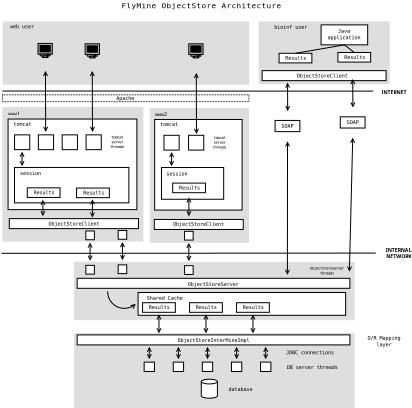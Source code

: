 <?xml version="1.0" encoding="UTF-8"?>
<dia:diagram xmlns:dia="http://www.lysator.liu.se/~alla/dia/">
  <dia:layer name="Background" visible="true">
    <dia:object type="Standard - Box" version="0" id="O0">
      <dia:attribute name="obj_pos">
        <dia:point val="28.049,26.861"/>
      </dia:attribute>
      <dia:attribute name="obj_bb">
        <dia:rectangle val="28.024,26.836;58.874,27.736"/>
      </dia:attribute>
      <dia:attribute name="elem_corner">
        <dia:point val="28.049,26.861"/>
      </dia:attribute>
      <dia:attribute name="elem_width">
        <dia:real val="30.8"/>
      </dia:attribute>
      <dia:attribute name="elem_height">
        <dia:real val="0.85"/>
      </dia:attribute>
      <dia:attribute name="border_width">
        <dia:real val="0.05"/>
      </dia:attribute>
      <dia:attribute name="show_background">
        <dia:boolean val="true"/>
      </dia:attribute>
      <dia:attribute name="line_style">
        <dia:enum val="4"/>
      </dia:attribute>
    </dia:object>
    <dia:object type="Standard - Text" version="0" id="O1">
      <dia:attribute name="obj_pos">
        <dia:point val="43.424,27.511"/>
      </dia:attribute>
      <dia:attribute name="obj_bb">
        <dia:rectangle val="41.893,26.876;44.955,27.676"/>
      </dia:attribute>
      <dia:attribute name="text">
        <dia:composite type="text">
          <dia:attribute name="string">
            <dia:string>#Apache#</dia:string>
          </dia:attribute>
          <dia:attribute name="font">
            <dia:font name="Courier"/>
          </dia:attribute>
          <dia:attribute name="height">
            <dia:real val="0.8"/>
          </dia:attribute>
          <dia:attribute name="pos">
            <dia:point val="43.424,27.511"/>
          </dia:attribute>
          <dia:attribute name="color">
            <dia:color val="#000000"/>
          </dia:attribute>
          <dia:attribute name="alignment">
            <dia:enum val="1"/>
          </dia:attribute>
        </dia:composite>
      </dia:attribute>
    </dia:object>
    <dia:object type="Standard - Box" version="0" id="O2">
      <dia:attribute name="obj_pos">
        <dia:point val="28.099,28.462"/>
      </dia:attribute>
      <dia:attribute name="obj_bb">
        <dia:rectangle val="28.049,28.413;45.649,45.195"/>
      </dia:attribute>
      <dia:attribute name="elem_corner">
        <dia:point val="28.099,28.462"/>
      </dia:attribute>
      <dia:attribute name="elem_width">
        <dia:real val="17.5"/>
      </dia:attribute>
      <dia:attribute name="elem_height">
        <dia:real val="16.683"/>
      </dia:attribute>
      <dia:attribute name="border_color">
        <dia:color val="#dedede"/>
      </dia:attribute>
      <dia:attribute name="inner_color">
        <dia:color val="#dedede"/>
      </dia:attribute>
      <dia:attribute name="show_background">
        <dia:boolean val="true"/>
      </dia:attribute>
    </dia:object>
    <dia:object type="Standard - Box" version="0" id="O3">
      <dia:attribute name="obj_pos">
        <dia:point val="28.749,29.887"/>
      </dia:attribute>
      <dia:attribute name="obj_bb">
        <dia:rectangle val="28.724,29.863;44.874,41.237"/>
      </dia:attribute>
      <dia:attribute name="elem_corner">
        <dia:point val="28.749,29.887"/>
      </dia:attribute>
      <dia:attribute name="elem_width">
        <dia:real val="16.1"/>
      </dia:attribute>
      <dia:attribute name="elem_height">
        <dia:real val="11.325"/>
      </dia:attribute>
      <dia:attribute name="border_width">
        <dia:real val="0.05"/>
      </dia:attribute>
      <dia:attribute name="show_background">
        <dia:boolean val="true"/>
      </dia:attribute>
    </dia:object>
    <dia:object type="Standard - Box" version="0" id="O4">
      <dia:attribute name="obj_pos">
        <dia:point val="37.049,56.695"/>
      </dia:attribute>
      <dia:attribute name="obj_bb">
        <dia:rectangle val="36.999,56.645;72.049,65.995"/>
      </dia:attribute>
      <dia:attribute name="elem_corner">
        <dia:point val="37.049,56.695"/>
      </dia:attribute>
      <dia:attribute name="elem_width">
        <dia:real val="34.95"/>
      </dia:attribute>
      <dia:attribute name="elem_height">
        <dia:real val="9.25"/>
      </dia:attribute>
      <dia:attribute name="border_color">
        <dia:color val="#dedede"/>
      </dia:attribute>
      <dia:attribute name="inner_color">
        <dia:color val="#dedede"/>
      </dia:attribute>
      <dia:attribute name="show_background">
        <dia:boolean val="true"/>
      </dia:attribute>
    </dia:object>
    <dia:object type="Standard - Box" version="0" id="O5">
      <dia:attribute name="obj_pos">
        <dia:point val="29.549,35.938"/>
      </dia:attribute>
      <dia:attribute name="obj_bb">
        <dia:rectangle val="29.524,35.913;43.874,40.388"/>
      </dia:attribute>
      <dia:attribute name="elem_corner">
        <dia:point val="29.549,35.938"/>
      </dia:attribute>
      <dia:attribute name="elem_width">
        <dia:real val="14.3"/>
      </dia:attribute>
      <dia:attribute name="elem_height">
        <dia:real val="4.425"/>
      </dia:attribute>
      <dia:attribute name="border_width">
        <dia:real val="0.05"/>
      </dia:attribute>
      <dia:attribute name="show_background">
        <dia:boolean val="true"/>
      </dia:attribute>
    </dia:object>
    <dia:object type="Standard - Box" version="0" id="O6">
      <dia:attribute name="obj_pos">
        <dia:point val="28.009,17.613"/>
      </dia:attribute>
      <dia:attribute name="obj_bb">
        <dia:rectangle val="27.959,17.562;58.999,25.712"/>
      </dia:attribute>
      <dia:attribute name="elem_corner">
        <dia:point val="28.009,17.613"/>
      </dia:attribute>
      <dia:attribute name="elem_width">
        <dia:real val="30.94"/>
      </dia:attribute>
      <dia:attribute name="elem_height">
        <dia:real val="8.05"/>
      </dia:attribute>
      <dia:attribute name="border_color">
        <dia:color val="#ffffff"/>
      </dia:attribute>
      <dia:attribute name="inner_color">
        <dia:color val="#dedede"/>
      </dia:attribute>
      <dia:attribute name="show_background">
        <dia:boolean val="true"/>
      </dia:attribute>
    </dia:object>
    <dia:object type="Standard - Box" version="0" id="O7">
      <dia:attribute name="obj_pos">
        <dia:point val="59.999,17.613"/>
      </dia:attribute>
      <dia:attribute name="obj_bb">
        <dia:rectangle val="59.949,17.562;76.565,25.663"/>
      </dia:attribute>
      <dia:attribute name="elem_corner">
        <dia:point val="59.999,17.613"/>
      </dia:attribute>
      <dia:attribute name="elem_width">
        <dia:real val="16.516"/>
      </dia:attribute>
      <dia:attribute name="elem_height">
        <dia:real val="8"/>
      </dia:attribute>
      <dia:attribute name="border_color">
        <dia:color val="#ffffff"/>
      </dia:attribute>
      <dia:attribute name="inner_color">
        <dia:color val="#dedede"/>
      </dia:attribute>
      <dia:attribute name="show_background">
        <dia:boolean val="true"/>
      </dia:attribute>
    </dia:object>
    <dia:object type="Standard - Text" version="0" id="O8">
      <dia:attribute name="obj_pos">
        <dia:point val="29.499,29.438"/>
      </dia:attribute>
      <dia:attribute name="obj_bb">
        <dia:rectangle val="28.522,28.803;30.476,29.603"/>
      </dia:attribute>
      <dia:attribute name="text">
        <dia:composite type="text">
          <dia:attribute name="string">
            <dia:string>#www1#</dia:string>
          </dia:attribute>
          <dia:attribute name="font">
            <dia:font name="Courier"/>
          </dia:attribute>
          <dia:attribute name="height">
            <dia:real val="0.8"/>
          </dia:attribute>
          <dia:attribute name="pos">
            <dia:point val="29.499,29.438"/>
          </dia:attribute>
          <dia:attribute name="color">
            <dia:color val="#000000"/>
          </dia:attribute>
          <dia:attribute name="alignment">
            <dia:enum val="1"/>
          </dia:attribute>
        </dia:composite>
      </dia:attribute>
    </dia:object>
    <dia:object type="Standard - Box" version="0" id="O9">
      <dia:attribute name="obj_pos">
        <dia:point val="38.499,31.863"/>
      </dia:attribute>
      <dia:attribute name="obj_bb">
        <dia:rectangle val="38.449,31.812;40.449,33.763"/>
      </dia:attribute>
      <dia:attribute name="elem_corner">
        <dia:point val="38.499,31.863"/>
      </dia:attribute>
      <dia:attribute name="elem_width">
        <dia:real val="1.9"/>
      </dia:attribute>
      <dia:attribute name="elem_height">
        <dia:real val="1.85"/>
      </dia:attribute>
      <dia:attribute name="show_background">
        <dia:boolean val="true"/>
      </dia:attribute>
    </dia:object>
    <dia:object type="Standard - Box" version="0" id="O10">
      <dia:attribute name="obj_pos">
        <dia:point val="35.512,31.863"/>
      </dia:attribute>
      <dia:attribute name="obj_bb">
        <dia:rectangle val="35.462,31.812;37.472,33.763"/>
      </dia:attribute>
      <dia:attribute name="elem_corner">
        <dia:point val="35.512,31.863"/>
      </dia:attribute>
      <dia:attribute name="elem_width">
        <dia:real val="1.91"/>
      </dia:attribute>
      <dia:attribute name="elem_height">
        <dia:real val="1.85"/>
      </dia:attribute>
      <dia:attribute name="show_background">
        <dia:boolean val="true"/>
      </dia:attribute>
    </dia:object>
    <dia:object type="Standard - Box" version="0" id="O11">
      <dia:attribute name="obj_pos">
        <dia:point val="32.535,31.863"/>
      </dia:attribute>
      <dia:attribute name="obj_bb">
        <dia:rectangle val="32.486,31.812;34.486,33.763"/>
      </dia:attribute>
      <dia:attribute name="elem_corner">
        <dia:point val="32.535,31.863"/>
      </dia:attribute>
      <dia:attribute name="elem_width">
        <dia:real val="1.9"/>
      </dia:attribute>
      <dia:attribute name="elem_height">
        <dia:real val="1.85"/>
      </dia:attribute>
      <dia:attribute name="show_background">
        <dia:boolean val="true"/>
      </dia:attribute>
    </dia:object>
    <dia:object type="Standard - Box" version="0" id="O12">
      <dia:attribute name="obj_pos">
        <dia:point val="29.559,31.863"/>
      </dia:attribute>
      <dia:attribute name="obj_bb">
        <dia:rectangle val="29.509,31.812;31.509,33.763"/>
      </dia:attribute>
      <dia:attribute name="elem_corner">
        <dia:point val="29.559,31.863"/>
      </dia:attribute>
      <dia:attribute name="elem_width">
        <dia:real val="1.9"/>
      </dia:attribute>
      <dia:attribute name="elem_height">
        <dia:real val="1.85"/>
      </dia:attribute>
      <dia:attribute name="show_background">
        <dia:boolean val="true"/>
      </dia:attribute>
    </dia:object>
    <dia:object type="Standard - Text" version="0" id="O13">
      <dia:attribute name="obj_pos">
        <dia:point val="31.549,36.888"/>
      </dia:attribute>
      <dia:attribute name="obj_bb">
        <dia:rectangle val="29.78,36.253;33.318,37.053"/>
      </dia:attribute>
      <dia:attribute name="text">
        <dia:composite type="text">
          <dia:attribute name="string">
            <dia:string>#session#</dia:string>
          </dia:attribute>
          <dia:attribute name="font">
            <dia:font name="Courier"/>
          </dia:attribute>
          <dia:attribute name="height">
            <dia:real val="0.8"/>
          </dia:attribute>
          <dia:attribute name="pos">
            <dia:point val="31.549,36.888"/>
          </dia:attribute>
          <dia:attribute name="color">
            <dia:color val="#000000"/>
          </dia:attribute>
          <dia:attribute name="alignment">
            <dia:enum val="1"/>
          </dia:attribute>
        </dia:composite>
      </dia:attribute>
    </dia:object>
    <dia:group>
      <dia:object type="Standard - Box" version="0" id="O14">
        <dia:attribute name="obj_pos">
          <dia:point val="31.149,38.487"/>
        </dia:attribute>
        <dia:attribute name="obj_bb">
          <dia:rectangle val="31.099,38.438;35.299,39.737"/>
        </dia:attribute>
        <dia:attribute name="elem_corner">
          <dia:point val="31.149,38.487"/>
        </dia:attribute>
        <dia:attribute name="elem_width">
          <dia:real val="4.1"/>
        </dia:attribute>
        <dia:attribute name="elem_height">
          <dia:real val="1.2"/>
        </dia:attribute>
        <dia:attribute name="show_background">
          <dia:boolean val="true"/>
        </dia:attribute>
      </dia:object>
      <dia:object type="Standard - Text" version="0" id="O15">
        <dia:attribute name="obj_pos">
          <dia:point val="33.249,39.288"/>
        </dia:attribute>
        <dia:attribute name="obj_bb">
          <dia:rectangle val="31.467,38.653;35.031,39.453"/>
        </dia:attribute>
        <dia:attribute name="text">
          <dia:composite type="text">
            <dia:attribute name="string">
              <dia:string>#Results#</dia:string>
            </dia:attribute>
            <dia:attribute name="font">
              <dia:font name="Courier"/>
            </dia:attribute>
            <dia:attribute name="height">
              <dia:real val="0.8"/>
            </dia:attribute>
            <dia:attribute name="pos">
              <dia:point val="33.249,39.288"/>
            </dia:attribute>
            <dia:attribute name="color">
              <dia:color val="#000000"/>
            </dia:attribute>
            <dia:attribute name="alignment">
              <dia:enum val="1"/>
            </dia:attribute>
          </dia:composite>
        </dia:attribute>
      </dia:object>
    </dia:group>
    <dia:group>
      <dia:object type="Standard - Box" version="0" id="O16">
        <dia:attribute name="obj_pos">
          <dia:point val="37.309,38.513"/>
        </dia:attribute>
        <dia:attribute name="obj_bb">
          <dia:rectangle val="37.259,38.462;41.459,39.763"/>
        </dia:attribute>
        <dia:attribute name="elem_corner">
          <dia:point val="37.309,38.513"/>
        </dia:attribute>
        <dia:attribute name="elem_width">
          <dia:real val="4.1"/>
        </dia:attribute>
        <dia:attribute name="elem_height">
          <dia:real val="1.2"/>
        </dia:attribute>
        <dia:attribute name="show_background">
          <dia:boolean val="true"/>
        </dia:attribute>
      </dia:object>
      <dia:object type="Standard - Text" version="0" id="O17">
        <dia:attribute name="obj_pos">
          <dia:point val="39.459,39.312"/>
        </dia:attribute>
        <dia:attribute name="obj_bb">
          <dia:rectangle val="37.677,38.678;41.241,39.478"/>
        </dia:attribute>
        <dia:attribute name="text">
          <dia:composite type="text">
            <dia:attribute name="string">
              <dia:string>#Results#</dia:string>
            </dia:attribute>
            <dia:attribute name="font">
              <dia:font name="Courier"/>
            </dia:attribute>
            <dia:attribute name="height">
              <dia:real val="0.8"/>
            </dia:attribute>
            <dia:attribute name="pos">
              <dia:point val="39.459,39.312"/>
            </dia:attribute>
            <dia:attribute name="color">
              <dia:color val="#000000"/>
            </dia:attribute>
            <dia:attribute name="alignment">
              <dia:enum val="1"/>
            </dia:attribute>
          </dia:composite>
        </dia:attribute>
      </dia:object>
    </dia:group>
    <dia:group>
      <dia:object type="Standard - Box" version="0" id="O18">
        <dia:attribute name="obj_pos">
          <dia:point val="28.899,42.337"/>
        </dia:attribute>
        <dia:attribute name="obj_bb">
          <dia:rectangle val="28.849,42.288;45.099,43.638"/>
        </dia:attribute>
        <dia:attribute name="elem_corner">
          <dia:point val="28.899,42.337"/>
        </dia:attribute>
        <dia:attribute name="elem_width">
          <dia:real val="16.15"/>
        </dia:attribute>
        <dia:attribute name="elem_height">
          <dia:real val="1.25"/>
        </dia:attribute>
        <dia:attribute name="show_background">
          <dia:boolean val="true"/>
        </dia:attribute>
      </dia:object>
      <dia:object type="Standard - Text" version="0" id="O19">
        <dia:attribute name="obj_pos">
          <dia:point val="36.999,43.188"/>
        </dia:attribute>
        <dia:attribute name="obj_bb">
          <dia:rectangle val="32.59,42.553;41.408,43.353"/>
        </dia:attribute>
        <dia:attribute name="text">
          <dia:composite type="text">
            <dia:attribute name="string">
              <dia:string>#ObjectStoreClient#</dia:string>
            </dia:attribute>
            <dia:attribute name="font">
              <dia:font name="Courier"/>
            </dia:attribute>
            <dia:attribute name="height">
              <dia:real val="0.8"/>
            </dia:attribute>
            <dia:attribute name="pos">
              <dia:point val="36.999,43.188"/>
            </dia:attribute>
            <dia:attribute name="color">
              <dia:color val="#000000"/>
            </dia:attribute>
            <dia:attribute name="alignment">
              <dia:enum val="1"/>
            </dia:attribute>
          </dia:composite>
        </dia:attribute>
      </dia:object>
    </dia:group>
    <dia:object type="Standard - Box" version="0" id="O20">
      <dia:attribute name="obj_pos">
        <dia:point val="60.509,23.837"/>
      </dia:attribute>
      <dia:attribute name="obj_bb">
        <dia:rectangle val="60.459,23.788;76.049,25.137"/>
      </dia:attribute>
      <dia:attribute name="elem_corner">
        <dia:point val="60.509,23.837"/>
      </dia:attribute>
      <dia:attribute name="elem_width">
        <dia:real val="15.49"/>
      </dia:attribute>
      <dia:attribute name="elem_height">
        <dia:real val="1.25"/>
      </dia:attribute>
      <dia:attribute name="show_background">
        <dia:boolean val="true"/>
      </dia:attribute>
    </dia:object>
    <dia:object type="Standard - Text" version="0" id="O21">
      <dia:attribute name="obj_pos">
        <dia:point val="68.029,24.688"/>
      </dia:attribute>
      <dia:attribute name="obj_bb">
        <dia:rectangle val="63.62,24.053;72.438,24.853"/>
      </dia:attribute>
      <dia:attribute name="text">
        <dia:composite type="text">
          <dia:attribute name="string">
            <dia:string>#ObjectStoreClient#</dia:string>
          </dia:attribute>
          <dia:attribute name="font">
            <dia:font name="Courier"/>
          </dia:attribute>
          <dia:attribute name="height">
            <dia:real val="0.8"/>
          </dia:attribute>
          <dia:attribute name="pos">
            <dia:point val="68.029,24.688"/>
          </dia:attribute>
          <dia:attribute name="color">
            <dia:color val="#000000"/>
          </dia:attribute>
          <dia:attribute name="alignment">
            <dia:enum val="1"/>
          </dia:attribute>
        </dia:composite>
      </dia:attribute>
    </dia:object>
    <dia:object type="Standard - Box" version="0" id="O22">
      <dia:attribute name="obj_pos">
        <dia:point val="37.049,47.788"/>
      </dia:attribute>
      <dia:attribute name="obj_bb">
        <dia:rectangle val="37.049,47.788;71.999,54.97"/>
      </dia:attribute>
      <dia:attribute name="elem_corner">
        <dia:point val="37.049,47.788"/>
      </dia:attribute>
      <dia:attribute name="elem_width">
        <dia:real val="34.95"/>
      </dia:attribute>
      <dia:attribute name="elem_height">
        <dia:real val="7.183"/>
      </dia:attribute>
      <dia:attribute name="border_width">
        <dia:real val="1.49e-08"/>
      </dia:attribute>
      <dia:attribute name="border_color">
        <dia:color val="#dedede"/>
      </dia:attribute>
      <dia:attribute name="inner_color">
        <dia:color val="#dedede"/>
      </dia:attribute>
      <dia:attribute name="show_background">
        <dia:boolean val="true"/>
      </dia:attribute>
    </dia:object>
    <dia:object type="Standard - Box" version="0" id="O23">
      <dia:attribute name="obj_pos">
        <dia:point val="37.384,49.795"/>
      </dia:attribute>
      <dia:attribute name="obj_bb">
        <dia:rectangle val="37.359,49.77;71.499,51.07"/>
      </dia:attribute>
      <dia:attribute name="elem_corner">
        <dia:point val="37.384,49.795"/>
      </dia:attribute>
      <dia:attribute name="elem_width">
        <dia:real val="34.09"/>
      </dia:attribute>
      <dia:attribute name="elem_height">
        <dia:real val="1.25"/>
      </dia:attribute>
      <dia:attribute name="border_width">
        <dia:real val="0.05"/>
      </dia:attribute>
      <dia:attribute name="show_background">
        <dia:boolean val="true"/>
      </dia:attribute>
    </dia:object>
    <dia:object type="Standard - Text" version="0" id="O24">
      <dia:attribute name="obj_pos">
        <dia:point val="54.404,50.745"/>
      </dia:attribute>
      <dia:attribute name="obj_bb">
        <dia:rectangle val="49.969,50.061;58.889,51.011"/>
      </dia:attribute>
      <dia:attribute name="text">
        <dia:composite type="text">
          <dia:attribute name="string">
            <dia:string>#ObjectStoreServer#</dia:string>
          </dia:attribute>
          <dia:attribute name="font">
            <dia:font name="Courier"/>
          </dia:attribute>
          <dia:attribute name="height">
            <dia:real val="0.8"/>
          </dia:attribute>
          <dia:attribute name="pos">
            <dia:point val="54.404,50.745"/>
          </dia:attribute>
          <dia:attribute name="color">
            <dia:color val="#000000"/>
          </dia:attribute>
          <dia:attribute name="alignment">
            <dia:enum val="1"/>
          </dia:attribute>
        </dia:composite>
      </dia:attribute>
    </dia:object>
    <dia:object type="Standard - Box" version="0" id="O25">
      <dia:attribute name="obj_pos">
        <dia:point val="44.999,51.57"/>
      </dia:attribute>
      <dia:attribute name="obj_bb">
        <dia:rectangle val="44.974,51.545;70.974,54.445"/>
      </dia:attribute>
      <dia:attribute name="elem_corner">
        <dia:point val="44.999,51.57"/>
      </dia:attribute>
      <dia:attribute name="elem_width">
        <dia:real val="25.95"/>
      </dia:attribute>
      <dia:attribute name="elem_height">
        <dia:real val="2.85"/>
      </dia:attribute>
      <dia:attribute name="border_width">
        <dia:real val="0.05"/>
      </dia:attribute>
      <dia:attribute name="show_background">
        <dia:boolean val="true"/>
      </dia:attribute>
    </dia:object>
    <dia:object type="Standard - Text" version="0" id="O26">
      <dia:attribute name="obj_pos">
        <dia:point val="48.349,52.47"/>
      </dia:attribute>
      <dia:attribute name="obj_bb">
        <dia:rectangle val="45.273,51.836;51.424,52.636"/>
      </dia:attribute>
      <dia:attribute name="text">
        <dia:composite type="text">
          <dia:attribute name="string">
            <dia:string>#Shared Cache#</dia:string>
          </dia:attribute>
          <dia:attribute name="font">
            <dia:font name="Courier"/>
          </dia:attribute>
          <dia:attribute name="height">
            <dia:real val="0.8"/>
          </dia:attribute>
          <dia:attribute name="pos">
            <dia:point val="48.349,52.47"/>
          </dia:attribute>
          <dia:attribute name="color">
            <dia:color val="#000000"/>
          </dia:attribute>
          <dia:attribute name="alignment">
            <dia:enum val="1"/>
          </dia:attribute>
        </dia:composite>
      </dia:attribute>
    </dia:object>
    <dia:group>
      <dia:object type="Standard - Box" version="0" id="O27">
        <dia:attribute name="obj_pos">
          <dia:point val="45.559,52.845"/>
        </dia:attribute>
        <dia:attribute name="obj_bb">
          <dia:rectangle val="45.509,52.795;49.709,54.095"/>
        </dia:attribute>
        <dia:attribute name="elem_corner">
          <dia:point val="45.559,52.845"/>
        </dia:attribute>
        <dia:attribute name="elem_width">
          <dia:real val="4.1"/>
        </dia:attribute>
        <dia:attribute name="elem_height">
          <dia:real val="1.2"/>
        </dia:attribute>
        <dia:attribute name="show_background">
          <dia:boolean val="true"/>
        </dia:attribute>
      </dia:object>
      <dia:object type="Standard - Text" version="0" id="O28">
        <dia:attribute name="obj_pos">
          <dia:point val="47.659,53.645"/>
        </dia:attribute>
        <dia:attribute name="obj_bb">
          <dia:rectangle val="45.877,53.011;49.441,53.811"/>
        </dia:attribute>
        <dia:attribute name="text">
          <dia:composite type="text">
            <dia:attribute name="string">
              <dia:string>#Results#</dia:string>
            </dia:attribute>
            <dia:attribute name="font">
              <dia:font name="Courier"/>
            </dia:attribute>
            <dia:attribute name="height">
              <dia:real val="0.8"/>
            </dia:attribute>
            <dia:attribute name="pos">
              <dia:point val="47.659,53.645"/>
            </dia:attribute>
            <dia:attribute name="color">
              <dia:color val="#000000"/>
            </dia:attribute>
            <dia:attribute name="alignment">
              <dia:enum val="1"/>
            </dia:attribute>
          </dia:composite>
        </dia:attribute>
      </dia:object>
    </dia:group>
    <dia:group>
      <dia:object type="Standard - Box" version="0" id="O29">
        <dia:attribute name="obj_pos">
          <dia:point val="51.434,52.845"/>
        </dia:attribute>
        <dia:attribute name="obj_bb">
          <dia:rectangle val="51.384,52.795;55.584,54.095"/>
        </dia:attribute>
        <dia:attribute name="elem_corner">
          <dia:point val="51.434,52.845"/>
        </dia:attribute>
        <dia:attribute name="elem_width">
          <dia:real val="4.1"/>
        </dia:attribute>
        <dia:attribute name="elem_height">
          <dia:real val="1.2"/>
        </dia:attribute>
        <dia:attribute name="show_background">
          <dia:boolean val="true"/>
        </dia:attribute>
      </dia:object>
      <dia:object type="Standard - Text" version="0" id="O30">
        <dia:attribute name="obj_pos">
          <dia:point val="53.534,53.645"/>
        </dia:attribute>
        <dia:attribute name="obj_bb">
          <dia:rectangle val="51.752,53.011;55.316,53.811"/>
        </dia:attribute>
        <dia:attribute name="text">
          <dia:composite type="text">
            <dia:attribute name="string">
              <dia:string>#Results#</dia:string>
            </dia:attribute>
            <dia:attribute name="font">
              <dia:font name="Courier"/>
            </dia:attribute>
            <dia:attribute name="height">
              <dia:real val="0.8"/>
            </dia:attribute>
            <dia:attribute name="pos">
              <dia:point val="53.534,53.645"/>
            </dia:attribute>
            <dia:attribute name="color">
              <dia:color val="#000000"/>
            </dia:attribute>
            <dia:attribute name="alignment">
              <dia:enum val="1"/>
            </dia:attribute>
          </dia:composite>
        </dia:attribute>
      </dia:object>
    </dia:group>
    <dia:group>
      <dia:object type="Standard - Box" version="0" id="O31">
        <dia:attribute name="obj_pos">
          <dia:point val="57.309,52.845"/>
        </dia:attribute>
        <dia:attribute name="obj_bb">
          <dia:rectangle val="57.259,52.795;61.459,54.095"/>
        </dia:attribute>
        <dia:attribute name="elem_corner">
          <dia:point val="57.309,52.845"/>
        </dia:attribute>
        <dia:attribute name="elem_width">
          <dia:real val="4.1"/>
        </dia:attribute>
        <dia:attribute name="elem_height">
          <dia:real val="1.2"/>
        </dia:attribute>
        <dia:attribute name="show_background">
          <dia:boolean val="true"/>
        </dia:attribute>
      </dia:object>
      <dia:object type="Standard - Text" version="0" id="O32">
        <dia:attribute name="obj_pos">
          <dia:point val="59.409,53.645"/>
        </dia:attribute>
        <dia:attribute name="obj_bb">
          <dia:rectangle val="57.627,53.011;61.191,53.811"/>
        </dia:attribute>
        <dia:attribute name="text">
          <dia:composite type="text">
            <dia:attribute name="string">
              <dia:string>#Results#</dia:string>
            </dia:attribute>
            <dia:attribute name="font">
              <dia:font name="Courier"/>
            </dia:attribute>
            <dia:attribute name="height">
              <dia:real val="0.8"/>
            </dia:attribute>
            <dia:attribute name="pos">
              <dia:point val="59.409,53.645"/>
            </dia:attribute>
            <dia:attribute name="color">
              <dia:color val="#000000"/>
            </dia:attribute>
            <dia:attribute name="alignment">
              <dia:enum val="1"/>
            </dia:attribute>
          </dia:composite>
        </dia:attribute>
      </dia:object>
    </dia:group>
    <dia:object type="Standard - Box" version="0" id="O33">
      <dia:attribute name="obj_pos">
        <dia:point val="37.384,56.87"/>
      </dia:attribute>
      <dia:attribute name="obj_bb">
        <dia:rectangle val="37.359,56.845;71.499,58.145"/>
      </dia:attribute>
      <dia:attribute name="elem_corner">
        <dia:point val="37.384,56.87"/>
      </dia:attribute>
      <dia:attribute name="elem_width">
        <dia:real val="34.09"/>
      </dia:attribute>
      <dia:attribute name="elem_height">
        <dia:real val="1.25"/>
      </dia:attribute>
      <dia:attribute name="border_width">
        <dia:real val="0.05"/>
      </dia:attribute>
      <dia:attribute name="show_background">
        <dia:boolean val="true"/>
      </dia:attribute>
    </dia:object>
    <dia:object type="Standard - Text" version="0" id="O34">
      <dia:attribute name="obj_pos">
        <dia:point val="54.429,57.77"/>
      </dia:attribute>
      <dia:attribute name="obj_bb">
        <dia:rectangle val="48.172,57.086;60.736,58.036"/>
      </dia:attribute>
      <dia:attribute name="text">
        <dia:composite type="text">
          <dia:attribute name="string">
            <dia:string>#ObjectStoreInterMineImpl#</dia:string>
          </dia:attribute>
          <dia:attribute name="font">
            <dia:font name="Courier"/>
          </dia:attribute>
          <dia:attribute name="height">
            <dia:real val="0.8"/>
          </dia:attribute>
          <dia:attribute name="pos">
            <dia:point val="54.429,57.77"/>
          </dia:attribute>
          <dia:attribute name="color">
            <dia:color val="#000000"/>
          </dia:attribute>
          <dia:attribute name="alignment">
            <dia:enum val="1"/>
          </dia:attribute>
        </dia:composite>
      </dia:attribute>
    </dia:object>
    <dia:object type="Network - Storage" version="0" id="O35">
      <dia:attribute name="obj_pos">
        <dia:point val="52.9,62.407"/>
      </dia:attribute>
      <dia:attribute name="obj_bb">
        <dia:rectangle val="52.85,62.357;54.968,65.581"/>
      </dia:attribute>
      <dia:attribute name="elem_corner">
        <dia:point val="52.9,62.407"/>
      </dia:attribute>
      <dia:attribute name="elem_width">
        <dia:real val="2.018"/>
      </dia:attribute>
      <dia:attribute name="elem_height">
        <dia:real val="2.374"/>
      </dia:attribute>
      <dia:attribute name="show_background">
        <dia:boolean val="true"/>
      </dia:attribute>
      <dia:attribute name="flip_horizontal">
        <dia:boolean val="false"/>
      </dia:attribute>
      <dia:attribute name="flip_vertical">
        <dia:boolean val="false"/>
      </dia:attribute>
      <dia:attribute name="padding">
        <dia:real val="0.354"/>
      </dia:attribute>
      <dia:attribute name="text">
        <dia:composite type="text">
          <dia:attribute name="string">
            <dia:string>##</dia:string>
          </dia:attribute>
          <dia:attribute name="font">
            <dia:font name="Courier"/>
          </dia:attribute>
          <dia:attribute name="height">
            <dia:real val="0.8"/>
          </dia:attribute>
          <dia:attribute name="pos">
            <dia:point val="54.087,65.416"/>
          </dia:attribute>
          <dia:attribute name="color">
            <dia:color val="#000000"/>
          </dia:attribute>
          <dia:attribute name="alignment">
            <dia:enum val="1"/>
          </dia:attribute>
        </dia:composite>
      </dia:attribute>
    </dia:object>
    <dia:object type="Network - General Monitor (With Stand)" version="0" id="O36">
      <dia:attribute name="obj_pos">
        <dia:point val="32.49,20.434"/>
      </dia:attribute>
      <dia:attribute name="obj_bb">
        <dia:rectangle val="32.465,20.409;34.302,23.05"/>
      </dia:attribute>
      <dia:attribute name="elem_corner">
        <dia:point val="32.49,20.434"/>
      </dia:attribute>
      <dia:attribute name="elem_width">
        <dia:real val="1.787"/>
      </dia:attribute>
      <dia:attribute name="elem_height">
        <dia:real val="1.757"/>
      </dia:attribute>
      <dia:attribute name="show_background">
        <dia:boolean val="true"/>
      </dia:attribute>
      <dia:attribute name="flip_horizontal">
        <dia:boolean val="false"/>
      </dia:attribute>
      <dia:attribute name="flip_vertical">
        <dia:boolean val="false"/>
      </dia:attribute>
      <dia:attribute name="padding">
        <dia:real val="0.354"/>
      </dia:attribute>
      <dia:attribute name="text">
        <dia:composite type="text">
          <dia:attribute name="string">
            <dia:string>##</dia:string>
          </dia:attribute>
          <dia:attribute name="font">
            <dia:font name="Courier"/>
          </dia:attribute>
          <dia:attribute name="height">
            <dia:real val="0.8"/>
          </dia:attribute>
          <dia:attribute name="pos">
            <dia:point val="33.384,22.885"/>
          </dia:attribute>
          <dia:attribute name="color">
            <dia:color val="#000000"/>
          </dia:attribute>
          <dia:attribute name="alignment">
            <dia:enum val="1"/>
          </dia:attribute>
        </dia:composite>
      </dia:attribute>
    </dia:object>
    <dia:object type="Network - General Monitor (With Stand)" version="0" id="O37">
      <dia:attribute name="obj_pos">
        <dia:point val="38.384,20.484"/>
      </dia:attribute>
      <dia:attribute name="obj_bb">
        <dia:rectangle val="38.359,20.459;40.196,23.101"/>
      </dia:attribute>
      <dia:attribute name="elem_corner">
        <dia:point val="38.384,20.484"/>
      </dia:attribute>
      <dia:attribute name="elem_width">
        <dia:real val="1.787"/>
      </dia:attribute>
      <dia:attribute name="elem_height">
        <dia:real val="1.757"/>
      </dia:attribute>
      <dia:attribute name="show_background">
        <dia:boolean val="true"/>
      </dia:attribute>
      <dia:attribute name="flip_horizontal">
        <dia:boolean val="false"/>
      </dia:attribute>
      <dia:attribute name="flip_vertical">
        <dia:boolean val="false"/>
      </dia:attribute>
      <dia:attribute name="padding">
        <dia:real val="0.354"/>
      </dia:attribute>
      <dia:attribute name="text">
        <dia:composite type="text">
          <dia:attribute name="string">
            <dia:string>##</dia:string>
          </dia:attribute>
          <dia:attribute name="font">
            <dia:font name="Courier"/>
          </dia:attribute>
          <dia:attribute name="height">
            <dia:real val="0.8"/>
          </dia:attribute>
          <dia:attribute name="pos">
            <dia:point val="39.277,22.935"/>
          </dia:attribute>
          <dia:attribute name="color">
            <dia:color val="#000000"/>
          </dia:attribute>
          <dia:attribute name="alignment">
            <dia:enum val="1"/>
          </dia:attribute>
        </dia:composite>
      </dia:attribute>
    </dia:object>
    <dia:object type="Network - General Monitor (With Stand)" version="0" id="O38">
      <dia:attribute name="obj_pos">
        <dia:point val="51.334,20.484"/>
      </dia:attribute>
      <dia:attribute name="obj_bb">
        <dia:rectangle val="51.309,20.459;53.146,23.101"/>
      </dia:attribute>
      <dia:attribute name="elem_corner">
        <dia:point val="51.334,20.484"/>
      </dia:attribute>
      <dia:attribute name="elem_width">
        <dia:real val="1.787"/>
      </dia:attribute>
      <dia:attribute name="elem_height">
        <dia:real val="1.757"/>
      </dia:attribute>
      <dia:attribute name="show_background">
        <dia:boolean val="true"/>
      </dia:attribute>
      <dia:attribute name="flip_horizontal">
        <dia:boolean val="false"/>
      </dia:attribute>
      <dia:attribute name="flip_vertical">
        <dia:boolean val="false"/>
      </dia:attribute>
      <dia:attribute name="padding">
        <dia:real val="0.354"/>
      </dia:attribute>
      <dia:attribute name="text">
        <dia:composite type="text">
          <dia:attribute name="string">
            <dia:string>##</dia:string>
          </dia:attribute>
          <dia:attribute name="font">
            <dia:font name="Courier"/>
          </dia:attribute>
          <dia:attribute name="height">
            <dia:real val="0.8"/>
          </dia:attribute>
          <dia:attribute name="pos">
            <dia:point val="52.227,22.935"/>
          </dia:attribute>
          <dia:attribute name="color">
            <dia:color val="#000000"/>
          </dia:attribute>
          <dia:attribute name="alignment">
            <dia:enum val="1"/>
          </dia:attribute>
        </dia:composite>
      </dia:attribute>
    </dia:object>
    <dia:object type="Standard - Text" version="0" id="O39">
      <dia:attribute name="obj_pos">
        <dia:point val="30.499,18.544"/>
      </dia:attribute>
      <dia:attribute name="obj_bb">
        <dia:rectangle val="28.426,17.91;32.571,18.71"/>
      </dia:attribute>
      <dia:attribute name="text">
        <dia:composite type="text">
          <dia:attribute name="string">
            <dia:string>#web user#</dia:string>
          </dia:attribute>
          <dia:attribute name="font">
            <dia:font name="Courier"/>
          </dia:attribute>
          <dia:attribute name="height">
            <dia:real val="0.8"/>
          </dia:attribute>
          <dia:attribute name="pos">
            <dia:point val="30.499,18.544"/>
          </dia:attribute>
          <dia:attribute name="color">
            <dia:color val="#000000"/>
          </dia:attribute>
          <dia:attribute name="alignment">
            <dia:enum val="1"/>
          </dia:attribute>
        </dia:composite>
      </dia:attribute>
    </dia:object>
    <dia:object type="Standard - Text" version="0" id="O40">
      <dia:attribute name="obj_pos">
        <dia:point val="64.099,18.594"/>
      </dia:attribute>
      <dia:attribute name="obj_bb">
        <dia:rectangle val="61.221,17.96;66.976,18.76"/>
      </dia:attribute>
      <dia:attribute name="text">
        <dia:composite type="text">
          <dia:attribute name="string">
            <dia:string>#bioinf user#</dia:string>
          </dia:attribute>
          <dia:attribute name="font">
            <dia:font name="Courier"/>
          </dia:attribute>
          <dia:attribute name="height">
            <dia:real val="0.8"/>
          </dia:attribute>
          <dia:attribute name="pos">
            <dia:point val="64.099,18.594"/>
          </dia:attribute>
          <dia:attribute name="color">
            <dia:color val="#000000"/>
          </dia:attribute>
          <dia:attribute name="alignment">
            <dia:enum val="1"/>
          </dia:attribute>
        </dia:composite>
      </dia:attribute>
    </dia:object>
    <dia:object type="Standard - Text" version="0" id="O41">
      <dia:attribute name="obj_pos">
        <dia:point val="57.799,63.888"/>
      </dia:attribute>
      <dia:attribute name="obj_bb">
        <dia:rectangle val="55.766,63.253;59.832,64.053"/>
      </dia:attribute>
      <dia:attribute name="text">
        <dia:composite type="text">
          <dia:attribute name="string">
            <dia:string>#database#</dia:string>
          </dia:attribute>
          <dia:attribute name="font">
            <dia:font name="Courier"/>
          </dia:attribute>
          <dia:attribute name="height">
            <dia:real val="0.8"/>
          </dia:attribute>
          <dia:attribute name="pos">
            <dia:point val="57.799,63.888"/>
          </dia:attribute>
          <dia:attribute name="color">
            <dia:color val="#000000"/>
          </dia:attribute>
          <dia:attribute name="alignment">
            <dia:enum val="1"/>
          </dia:attribute>
        </dia:composite>
      </dia:attribute>
    </dia:object>
    <dia:object type="Standard - Text" version="0" id="O42">
      <dia:attribute name="obj_pos">
        <dia:point val="66.78,61.138"/>
      </dia:attribute>
      <dia:attribute name="obj_bb">
        <dia:rectangle val="62.358,60.503;71.202,61.303"/>
      </dia:attribute>
      <dia:attribute name="text">
        <dia:composite type="text">
          <dia:attribute name="string">
            <dia:string>#DB server threads#</dia:string>
          </dia:attribute>
          <dia:attribute name="font">
            <dia:font name="Courier"/>
          </dia:attribute>
          <dia:attribute name="height">
            <dia:real val="0.8"/>
          </dia:attribute>
          <dia:attribute name="pos">
            <dia:point val="66.78,61.138"/>
          </dia:attribute>
          <dia:attribute name="color">
            <dia:color val="#000000"/>
          </dia:attribute>
          <dia:attribute name="alignment">
            <dia:enum val="1"/>
          </dia:attribute>
        </dia:composite>
      </dia:attribute>
    </dia:object>
    <dia:object type="Standard - Text" version="0" id="O43">
      <dia:attribute name="obj_pos">
        <dia:point val="66.499,59.288"/>
      </dia:attribute>
      <dia:attribute name="obj_bb">
        <dia:rectangle val="62.367,58.653;70.63,59.453"/>
      </dia:attribute>
      <dia:attribute name="text">
        <dia:composite type="text">
          <dia:attribute name="string">
            <dia:string>#JDBC connections#</dia:string>
          </dia:attribute>
          <dia:attribute name="font">
            <dia:font name="Courier"/>
          </dia:attribute>
          <dia:attribute name="height">
            <dia:real val="0.8"/>
          </dia:attribute>
          <dia:attribute name="pos">
            <dia:point val="66.499,59.288"/>
          </dia:attribute>
          <dia:attribute name="color">
            <dia:color val="#000000"/>
          </dia:attribute>
          <dia:attribute name="alignment">
            <dia:enum val="1"/>
          </dia:attribute>
        </dia:composite>
      </dia:attribute>
    </dia:object>
    <dia:object type="Standard - Line" version="0" id="O44">
      <dia:attribute name="obj_pos">
        <dia:point val="47.609,54.337"/>
      </dia:attribute>
      <dia:attribute name="obj_bb">
        <dia:rectangle val="47.109,54.292;48.109,56.682"/>
      </dia:attribute>
      <dia:attribute name="conn_endpoints">
        <dia:point val="47.609,54.337"/>
        <dia:point val="47.609,56.638"/>
      </dia:attribute>
      <dia:attribute name="numcp">
        <dia:int val="1"/>
      </dia:attribute>
      <dia:attribute name="line_width">
        <dia:real val="0.09"/>
      </dia:attribute>
      <dia:attribute name="start_arrow">
        <dia:enum val="1"/>
      </dia:attribute>
      <dia:attribute name="start_arrow_length">
        <dia:real val="0.5"/>
      </dia:attribute>
      <dia:attribute name="start_arrow_width">
        <dia:real val="0.5"/>
      </dia:attribute>
      <dia:attribute name="end_arrow">
        <dia:enum val="1"/>
      </dia:attribute>
      <dia:attribute name="end_arrow_length">
        <dia:real val="0.5"/>
      </dia:attribute>
      <dia:attribute name="end_arrow_width">
        <dia:real val="0.5"/>
      </dia:attribute>
    </dia:object>
    <dia:object type="Standard - Line" version="0" id="O45">
      <dia:attribute name="obj_pos">
        <dia:point val="59.359,54.337"/>
      </dia:attribute>
      <dia:attribute name="obj_bb">
        <dia:rectangle val="58.859,54.292;59.859,56.682"/>
      </dia:attribute>
      <dia:attribute name="conn_endpoints">
        <dia:point val="59.359,54.337"/>
        <dia:point val="59.359,56.638"/>
      </dia:attribute>
      <dia:attribute name="numcp">
        <dia:int val="1"/>
      </dia:attribute>
      <dia:attribute name="line_width">
        <dia:real val="0.09"/>
      </dia:attribute>
      <dia:attribute name="start_arrow">
        <dia:enum val="1"/>
      </dia:attribute>
      <dia:attribute name="start_arrow_length">
        <dia:real val="0.5"/>
      </dia:attribute>
      <dia:attribute name="start_arrow_width">
        <dia:real val="0.5"/>
      </dia:attribute>
      <dia:attribute name="end_arrow">
        <dia:enum val="1"/>
      </dia:attribute>
      <dia:attribute name="end_arrow_length">
        <dia:real val="0.5"/>
      </dia:attribute>
      <dia:attribute name="end_arrow_width">
        <dia:real val="0.5"/>
      </dia:attribute>
    </dia:object>
    <dia:object type="Standard - Line" version="0" id="O46">
      <dia:attribute name="obj_pos">
        <dia:point val="53.484,54.337"/>
      </dia:attribute>
      <dia:attribute name="obj_bb">
        <dia:rectangle val="52.984,54.292;53.984,56.682"/>
      </dia:attribute>
      <dia:attribute name="conn_endpoints">
        <dia:point val="53.484,54.337"/>
        <dia:point val="53.484,56.638"/>
      </dia:attribute>
      <dia:attribute name="numcp">
        <dia:int val="1"/>
      </dia:attribute>
      <dia:attribute name="line_width">
        <dia:real val="0.09"/>
      </dia:attribute>
      <dia:attribute name="start_arrow">
        <dia:enum val="1"/>
      </dia:attribute>
      <dia:attribute name="start_arrow_length">
        <dia:real val="0.5"/>
      </dia:attribute>
      <dia:attribute name="start_arrow_width">
        <dia:real val="0.5"/>
      </dia:attribute>
      <dia:attribute name="end_arrow">
        <dia:enum val="1"/>
      </dia:attribute>
      <dia:attribute name="end_arrow_length">
        <dia:real val="0.5"/>
      </dia:attribute>
      <dia:attribute name="end_arrow_width">
        <dia:real val="0.5"/>
      </dia:attribute>
    </dia:object>
    <dia:object type="Standard - Arc" version="0" id="O47">
      <dia:attribute name="obj_pos">
        <dia:point val="41.199,51.438"/>
      </dia:attribute>
      <dia:attribute name="obj_bb">
        <dia:rectangle val="41.169,51.398;44.886,53.582"/>
      </dia:attribute>
      <dia:attribute name="conn_endpoints">
        <dia:point val="41.199,51.438"/>
        <dia:point val="44.649,53.038"/>
      </dia:attribute>
      <dia:attribute name="curve_distance">
        <dia:real val="1.236"/>
      </dia:attribute>
      <dia:attribute name="line_width">
        <dia:real val="0.06"/>
      </dia:attribute>
      <dia:attribute name="end_arrow">
        <dia:enum val="1"/>
      </dia:attribute>
      <dia:attribute name="end_arrow_length">
        <dia:real val="0.5"/>
      </dia:attribute>
      <dia:attribute name="end_arrow_width">
        <dia:real val="0.5"/>
      </dia:attribute>
    </dia:object>
    <dia:object type="Standard - Text" version="0" id="O48">
      <dia:attribute name="obj_pos">
        <dia:point val="30.549,30.712"/>
      </dia:attribute>
      <dia:attribute name="obj_bb">
        <dia:rectangle val="29.044,30.078;32.054,30.878"/>
      </dia:attribute>
      <dia:attribute name="text">
        <dia:composite type="text">
          <dia:attribute name="string">
            <dia:string>#tomcat#</dia:string>
          </dia:attribute>
          <dia:attribute name="font">
            <dia:font name="Courier"/>
          </dia:attribute>
          <dia:attribute name="height">
            <dia:real val="0.8"/>
          </dia:attribute>
          <dia:attribute name="pos">
            <dia:point val="30.549,30.712"/>
          </dia:attribute>
          <dia:attribute name="color">
            <dia:color val="#000000"/>
          </dia:attribute>
          <dia:attribute name="alignment">
            <dia:enum val="1"/>
          </dia:attribute>
        </dia:composite>
      </dia:attribute>
    </dia:object>
    <dia:object type="Standard - Text" version="0" id="O49">
      <dia:attribute name="obj_pos">
        <dia:point val="35.699,35.462"/>
      </dia:attribute>
      <dia:attribute name="obj_bb">
        <dia:rectangle val="35.699,34.828;35.699,35.628"/>
      </dia:attribute>
      <dia:attribute name="text">
        <dia:composite type="text">
          <dia:attribute name="string">
            <dia:string>##</dia:string>
          </dia:attribute>
          <dia:attribute name="font">
            <dia:font name="Courier"/>
          </dia:attribute>
          <dia:attribute name="height">
            <dia:real val="0.8"/>
          </dia:attribute>
          <dia:attribute name="pos">
            <dia:point val="35.699,35.462"/>
          </dia:attribute>
          <dia:attribute name="color">
            <dia:color val="#000000"/>
          </dia:attribute>
          <dia:attribute name="alignment">
            <dia:enum val="1"/>
          </dia:attribute>
        </dia:composite>
      </dia:attribute>
    </dia:object>
    <dia:object type="Standard - Text" version="0" id="O50">
      <dia:attribute name="obj_pos">
        <dia:point val="42.399,32.312"/>
      </dia:attribute>
      <dia:attribute name="obj_bb">
        <dia:rectangle val="41.072,31.837;43.725,33.637"/>
      </dia:attribute>
      <dia:attribute name="text">
        <dia:composite type="text">
          <dia:attribute name="string">
            <dia:string>#tomcat
server
threads#</dia:string>
          </dia:attribute>
          <dia:attribute name="font">
            <dia:font name="Courier"/>
          </dia:attribute>
          <dia:attribute name="height">
            <dia:real val="0.6"/>
          </dia:attribute>
          <dia:attribute name="pos">
            <dia:point val="42.399,32.312"/>
          </dia:attribute>
          <dia:attribute name="color">
            <dia:color val="#000000"/>
          </dia:attribute>
          <dia:attribute name="alignment">
            <dia:enum val="1"/>
          </dia:attribute>
        </dia:composite>
      </dia:attribute>
    </dia:object>
    <dia:object type="Standard - Line" version="0" id="O51">
      <dia:attribute name="obj_pos">
        <dia:point val="33.099,40.01"/>
      </dia:attribute>
      <dia:attribute name="obj_bb">
        <dia:rectangle val="32.599,39.965;33.599,42.055"/>
      </dia:attribute>
      <dia:attribute name="conn_endpoints">
        <dia:point val="33.099,40.01"/>
        <dia:point val="33.099,42.01"/>
      </dia:attribute>
      <dia:attribute name="numcp">
        <dia:int val="1"/>
      </dia:attribute>
      <dia:attribute name="line_width">
        <dia:real val="0.09"/>
      </dia:attribute>
      <dia:attribute name="start_arrow">
        <dia:enum val="1"/>
      </dia:attribute>
      <dia:attribute name="start_arrow_length">
        <dia:real val="0.5"/>
      </dia:attribute>
      <dia:attribute name="start_arrow_width">
        <dia:real val="0.5"/>
      </dia:attribute>
      <dia:attribute name="end_arrow">
        <dia:enum val="1"/>
      </dia:attribute>
      <dia:attribute name="end_arrow_length">
        <dia:real val="0.5"/>
      </dia:attribute>
      <dia:attribute name="end_arrow_width">
        <dia:real val="0.5"/>
      </dia:attribute>
    </dia:object>
    <dia:object type="Standard - Line" version="0" id="O52">
      <dia:attribute name="obj_pos">
        <dia:point val="39.299,39.962"/>
      </dia:attribute>
      <dia:attribute name="obj_bb">
        <dia:rectangle val="38.789,39.915;39.799,42.212"/>
      </dia:attribute>
      <dia:attribute name="conn_endpoints">
        <dia:point val="39.299,39.962"/>
        <dia:point val="39.289,42.165"/>
      </dia:attribute>
      <dia:attribute name="numcp">
        <dia:int val="1"/>
      </dia:attribute>
      <dia:attribute name="line_width">
        <dia:real val="0.09"/>
      </dia:attribute>
      <dia:attribute name="start_arrow">
        <dia:enum val="1"/>
      </dia:attribute>
      <dia:attribute name="start_arrow_length">
        <dia:real val="0.5"/>
      </dia:attribute>
      <dia:attribute name="start_arrow_width">
        <dia:real val="0.5"/>
      </dia:attribute>
      <dia:attribute name="end_arrow">
        <dia:enum val="1"/>
      </dia:attribute>
      <dia:attribute name="end_arrow_length">
        <dia:real val="0.5"/>
      </dia:attribute>
      <dia:attribute name="end_arrow_width">
        <dia:real val="0.5"/>
      </dia:attribute>
    </dia:object>
    <dia:object type="Standard - Box" version="0" id="O53">
      <dia:attribute name="obj_pos">
        <dia:point val="46.524,28.567"/>
      </dia:attribute>
      <dia:attribute name="obj_bb">
        <dia:rectangle val="46.474,28.517;58.849,45.345"/>
      </dia:attribute>
      <dia:attribute name="elem_corner">
        <dia:point val="46.524,28.567"/>
      </dia:attribute>
      <dia:attribute name="elem_width">
        <dia:real val="12.275"/>
      </dia:attribute>
      <dia:attribute name="elem_height">
        <dia:real val="16.728"/>
      </dia:attribute>
      <dia:attribute name="border_color">
        <dia:color val="#dedede"/>
      </dia:attribute>
      <dia:attribute name="inner_color">
        <dia:color val="#dedede"/>
      </dia:attribute>
      <dia:attribute name="show_background">
        <dia:boolean val="true"/>
      </dia:attribute>
    </dia:object>
    <dia:object type="Standard - Box" version="0" id="O54">
      <dia:attribute name="obj_pos">
        <dia:point val="47.074,29.942"/>
      </dia:attribute>
      <dia:attribute name="obj_bb">
        <dia:rectangle val="47.049,29.918;58.024,41.292"/>
      </dia:attribute>
      <dia:attribute name="elem_corner">
        <dia:point val="47.074,29.942"/>
      </dia:attribute>
      <dia:attribute name="elem_width">
        <dia:real val="10.925"/>
      </dia:attribute>
      <dia:attribute name="elem_height">
        <dia:real val="11.325"/>
      </dia:attribute>
      <dia:attribute name="border_width">
        <dia:real val="0.05"/>
      </dia:attribute>
      <dia:attribute name="show_background">
        <dia:boolean val="true"/>
      </dia:attribute>
    </dia:object>
    <dia:object type="Standard - Box" version="0" id="O55">
      <dia:attribute name="obj_pos">
        <dia:point val="47.924,35.943"/>
      </dia:attribute>
      <dia:attribute name="obj_bb">
        <dia:rectangle val="47.899,35.917;55.724,39.938"/>
      </dia:attribute>
      <dia:attribute name="elem_corner">
        <dia:point val="47.924,35.943"/>
      </dia:attribute>
      <dia:attribute name="elem_width">
        <dia:real val="7.775"/>
      </dia:attribute>
      <dia:attribute name="elem_height">
        <dia:real val="3.97"/>
      </dia:attribute>
      <dia:attribute name="border_width">
        <dia:real val="0.05"/>
      </dia:attribute>
      <dia:attribute name="show_background">
        <dia:boolean val="true"/>
      </dia:attribute>
    </dia:object>
    <dia:object type="Standard - Text" version="0" id="O56">
      <dia:attribute name="obj_pos">
        <dia:point val="47.874,29.492"/>
      </dia:attribute>
      <dia:attribute name="obj_bb">
        <dia:rectangle val="46.884,28.858;48.864,29.658"/>
      </dia:attribute>
      <dia:attribute name="text">
        <dia:composite type="text">
          <dia:attribute name="string">
            <dia:string>#www2#</dia:string>
          </dia:attribute>
          <dia:attribute name="font">
            <dia:font name="Courier"/>
          </dia:attribute>
          <dia:attribute name="height">
            <dia:real val="0.8"/>
          </dia:attribute>
          <dia:attribute name="pos">
            <dia:point val="47.874,29.492"/>
          </dia:attribute>
          <dia:attribute name="color">
            <dia:color val="#000000"/>
          </dia:attribute>
          <dia:attribute name="alignment">
            <dia:enum val="1"/>
          </dia:attribute>
        </dia:composite>
      </dia:attribute>
    </dia:object>
    <dia:object type="Standard - Box" version="0" id="O57">
      <dia:attribute name="obj_pos">
        <dia:point val="51.31,31.918"/>
      </dia:attribute>
      <dia:attribute name="obj_bb">
        <dia:rectangle val="51.261,31.867;53.261,33.818"/>
      </dia:attribute>
      <dia:attribute name="elem_corner">
        <dia:point val="51.31,31.918"/>
      </dia:attribute>
      <dia:attribute name="elem_width">
        <dia:real val="1.9"/>
      </dia:attribute>
      <dia:attribute name="elem_height">
        <dia:real val="1.85"/>
      </dia:attribute>
      <dia:attribute name="show_background">
        <dia:boolean val="true"/>
      </dia:attribute>
    </dia:object>
    <dia:object type="Standard - Box" version="0" id="O58">
      <dia:attribute name="obj_pos">
        <dia:point val="48.234,31.918"/>
      </dia:attribute>
      <dia:attribute name="obj_bb">
        <dia:rectangle val="48.184,31.867;50.184,33.818"/>
      </dia:attribute>
      <dia:attribute name="elem_corner">
        <dia:point val="48.234,31.918"/>
      </dia:attribute>
      <dia:attribute name="elem_width">
        <dia:real val="1.9"/>
      </dia:attribute>
      <dia:attribute name="elem_height">
        <dia:real val="1.85"/>
      </dia:attribute>
      <dia:attribute name="show_background">
        <dia:boolean val="true"/>
      </dia:attribute>
    </dia:object>
    <dia:object type="Standard - Text" version="0" id="O59">
      <dia:attribute name="obj_pos">
        <dia:point val="49.874,36.943"/>
      </dia:attribute>
      <dia:attribute name="obj_bb">
        <dia:rectangle val="48.105,36.308;51.643,37.108"/>
      </dia:attribute>
      <dia:attribute name="text">
        <dia:composite type="text">
          <dia:attribute name="string">
            <dia:string>#session#</dia:string>
          </dia:attribute>
          <dia:attribute name="font">
            <dia:font name="Courier"/>
          </dia:attribute>
          <dia:attribute name="height">
            <dia:real val="0.8"/>
          </dia:attribute>
          <dia:attribute name="pos">
            <dia:point val="49.874,36.943"/>
          </dia:attribute>
          <dia:attribute name="color">
            <dia:color val="#000000"/>
          </dia:attribute>
          <dia:attribute name="alignment">
            <dia:enum val="1"/>
          </dia:attribute>
        </dia:composite>
      </dia:attribute>
    </dia:object>
    <dia:group>
      <dia:object type="Standard - Box" version="0" id="O60">
        <dia:attribute name="obj_pos">
          <dia:point val="49.324,37.892"/>
        </dia:attribute>
        <dia:attribute name="obj_bb">
          <dia:rectangle val="49.274,37.843;53.474,39.142"/>
        </dia:attribute>
        <dia:attribute name="elem_corner">
          <dia:point val="49.324,37.892"/>
        </dia:attribute>
        <dia:attribute name="elem_width">
          <dia:real val="4.1"/>
        </dia:attribute>
        <dia:attribute name="elem_height">
          <dia:real val="1.2"/>
        </dia:attribute>
        <dia:attribute name="show_background">
          <dia:boolean val="true"/>
        </dia:attribute>
      </dia:object>
      <dia:object type="Standard - Text" version="0" id="O61">
        <dia:attribute name="obj_pos">
          <dia:point val="51.424,38.693"/>
        </dia:attribute>
        <dia:attribute name="obj_bb">
          <dia:rectangle val="49.642,38.058;53.206,38.858"/>
        </dia:attribute>
        <dia:attribute name="text">
          <dia:composite type="text">
            <dia:attribute name="string">
              <dia:string>#Results#</dia:string>
            </dia:attribute>
            <dia:attribute name="font">
              <dia:font name="Courier"/>
            </dia:attribute>
            <dia:attribute name="height">
              <dia:real val="0.8"/>
            </dia:attribute>
            <dia:attribute name="pos">
              <dia:point val="51.424,38.693"/>
            </dia:attribute>
            <dia:attribute name="color">
              <dia:color val="#000000"/>
            </dia:attribute>
            <dia:attribute name="alignment">
              <dia:enum val="1"/>
            </dia:attribute>
          </dia:composite>
        </dia:attribute>
      </dia:object>
    </dia:group>
    <dia:object type="Standard - Text" version="0" id="O62">
      <dia:attribute name="obj_pos">
        <dia:point val="48.874,30.767"/>
      </dia:attribute>
      <dia:attribute name="obj_bb">
        <dia:rectangle val="47.369,30.133;50.379,30.933"/>
      </dia:attribute>
      <dia:attribute name="text">
        <dia:composite type="text">
          <dia:attribute name="string">
            <dia:string>#tomcat#</dia:string>
          </dia:attribute>
          <dia:attribute name="font">
            <dia:font name="Courier"/>
          </dia:attribute>
          <dia:attribute name="height">
            <dia:real val="0.8"/>
          </dia:attribute>
          <dia:attribute name="pos">
            <dia:point val="48.874,30.767"/>
          </dia:attribute>
          <dia:attribute name="color">
            <dia:color val="#000000"/>
          </dia:attribute>
          <dia:attribute name="alignment">
            <dia:enum val="1"/>
          </dia:attribute>
        </dia:composite>
      </dia:attribute>
    </dia:object>
    <dia:object type="Standard - Text" version="0" id="O63">
      <dia:attribute name="obj_pos">
        <dia:point val="54.124,35.568"/>
      </dia:attribute>
      <dia:attribute name="obj_bb">
        <dia:rectangle val="54.124,34.933;54.124,35.733"/>
      </dia:attribute>
      <dia:attribute name="text">
        <dia:composite type="text">
          <dia:attribute name="string">
            <dia:string>##</dia:string>
          </dia:attribute>
          <dia:attribute name="font">
            <dia:font name="Courier"/>
          </dia:attribute>
          <dia:attribute name="height">
            <dia:real val="0.8"/>
          </dia:attribute>
          <dia:attribute name="pos">
            <dia:point val="54.124,35.568"/>
          </dia:attribute>
          <dia:attribute name="color">
            <dia:color val="#000000"/>
          </dia:attribute>
          <dia:attribute name="alignment">
            <dia:enum val="1"/>
          </dia:attribute>
        </dia:composite>
      </dia:attribute>
    </dia:object>
    <dia:object type="Standard - Line" version="0" id="O64">
      <dia:attribute name="obj_pos">
        <dia:point val="51.349,39.712"/>
      </dia:attribute>
      <dia:attribute name="obj_bb">
        <dia:rectangle val="50.849,39.667;51.849,42.057"/>
      </dia:attribute>
      <dia:attribute name="conn_endpoints">
        <dia:point val="51.349,39.712"/>
        <dia:point val="51.349,42.013"/>
      </dia:attribute>
      <dia:attribute name="numcp">
        <dia:int val="1"/>
      </dia:attribute>
      <dia:attribute name="line_width">
        <dia:real val="0.09"/>
      </dia:attribute>
      <dia:attribute name="start_arrow">
        <dia:enum val="1"/>
      </dia:attribute>
      <dia:attribute name="start_arrow_length">
        <dia:real val="0.5"/>
      </dia:attribute>
      <dia:attribute name="start_arrow_width">
        <dia:real val="0.5"/>
      </dia:attribute>
      <dia:attribute name="end_arrow">
        <dia:enum val="1"/>
      </dia:attribute>
      <dia:attribute name="end_arrow_length">
        <dia:real val="0.5"/>
      </dia:attribute>
      <dia:attribute name="end_arrow_width">
        <dia:real val="0.5"/>
      </dia:attribute>
    </dia:object>
    <dia:object type="Standard - Text" version="0" id="O65">
      <dia:attribute name="obj_pos">
        <dia:point val="68.614,48.705"/>
      </dia:attribute>
      <dia:attribute name="obj_bb">
        <dia:rectangle val="65.287,48.23;71.94,49.429"/>
      </dia:attribute>
      <dia:attribute name="text">
        <dia:composite type="text">
          <dia:attribute name="string">
            <dia:string>#ObjectStoreServer
threads#</dia:string>
          </dia:attribute>
          <dia:attribute name="font">
            <dia:font name="Courier"/>
          </dia:attribute>
          <dia:attribute name="height">
            <dia:real val="0.6"/>
          </dia:attribute>
          <dia:attribute name="pos">
            <dia:point val="68.614,48.705"/>
          </dia:attribute>
          <dia:attribute name="color">
            <dia:color val="#000000"/>
          </dia:attribute>
          <dia:attribute name="alignment">
            <dia:enum val="1"/>
          </dia:attribute>
        </dia:composite>
      </dia:attribute>
    </dia:object>
    <dia:group>
      <dia:object type="Standard - Box" version="0" id="O66">
        <dia:attribute name="obj_pos">
          <dia:point val="62.624,21.668"/>
        </dia:attribute>
        <dia:attribute name="obj_bb">
          <dia:rectangle val="62.574,21.617;66.774,22.918"/>
        </dia:attribute>
        <dia:attribute name="elem_corner">
          <dia:point val="62.624,21.668"/>
        </dia:attribute>
        <dia:attribute name="elem_width">
          <dia:real val="4.1"/>
        </dia:attribute>
        <dia:attribute name="elem_height">
          <dia:real val="1.2"/>
        </dia:attribute>
        <dia:attribute name="show_background">
          <dia:boolean val="true"/>
        </dia:attribute>
      </dia:object>
      <dia:object type="Standard - Text" version="0" id="O67">
        <dia:attribute name="obj_pos">
          <dia:point val="64.724,22.468"/>
        </dia:attribute>
        <dia:attribute name="obj_bb">
          <dia:rectangle val="62.942,21.833;66.506,22.633"/>
        </dia:attribute>
        <dia:attribute name="text">
          <dia:composite type="text">
            <dia:attribute name="string">
              <dia:string>#Results#</dia:string>
            </dia:attribute>
            <dia:attribute name="font">
              <dia:font name="Courier"/>
            </dia:attribute>
            <dia:attribute name="height">
              <dia:real val="0.8"/>
            </dia:attribute>
            <dia:attribute name="pos">
              <dia:point val="64.724,22.468"/>
            </dia:attribute>
            <dia:attribute name="color">
              <dia:color val="#000000"/>
            </dia:attribute>
            <dia:attribute name="alignment">
              <dia:enum val="1"/>
            </dia:attribute>
          </dia:composite>
        </dia:attribute>
      </dia:object>
    </dia:group>
    <dia:group>
      <dia:object type="Standard - Box" version="0" id="O68">
        <dia:attribute name="obj_pos">
          <dia:point val="69.974,21.567"/>
        </dia:attribute>
        <dia:attribute name="obj_bb">
          <dia:rectangle val="69.924,21.517;74.124,22.817"/>
        </dia:attribute>
        <dia:attribute name="elem_corner">
          <dia:point val="69.974,21.567"/>
        </dia:attribute>
        <dia:attribute name="elem_width">
          <dia:real val="4.1"/>
        </dia:attribute>
        <dia:attribute name="elem_height">
          <dia:real val="1.2"/>
        </dia:attribute>
        <dia:attribute name="show_background">
          <dia:boolean val="true"/>
        </dia:attribute>
      </dia:object>
      <dia:object type="Standard - Text" version="0" id="O69">
        <dia:attribute name="obj_pos">
          <dia:point val="72.074,22.367"/>
        </dia:attribute>
        <dia:attribute name="obj_bb">
          <dia:rectangle val="70.292,21.733;73.856,22.533"/>
        </dia:attribute>
        <dia:attribute name="text">
          <dia:composite type="text">
            <dia:attribute name="string">
              <dia:string>#Results#</dia:string>
            </dia:attribute>
            <dia:attribute name="font">
              <dia:font name="Courier"/>
            </dia:attribute>
            <dia:attribute name="height">
              <dia:real val="0.8"/>
            </dia:attribute>
            <dia:attribute name="pos">
              <dia:point val="72.074,22.367"/>
            </dia:attribute>
            <dia:attribute name="color">
              <dia:color val="#000000"/>
            </dia:attribute>
            <dia:attribute name="alignment">
              <dia:enum val="1"/>
            </dia:attribute>
          </dia:composite>
        </dia:attribute>
      </dia:object>
    </dia:group>
    <dia:group>
      <dia:object type="Standard - Box" version="0" id="O70">
        <dia:attribute name="obj_pos">
          <dia:point val="67.874,18.117"/>
        </dia:attribute>
        <dia:attribute name="obj_bb">
          <dia:rectangle val="67.824,18.067;73.749,20.663"/>
        </dia:attribute>
        <dia:attribute name="elem_corner">
          <dia:point val="67.874,18.117"/>
        </dia:attribute>
        <dia:attribute name="elem_width">
          <dia:real val="5.825"/>
        </dia:attribute>
        <dia:attribute name="elem_height">
          <dia:real val="2.495"/>
        </dia:attribute>
        <dia:attribute name="show_background">
          <dia:boolean val="true"/>
        </dia:attribute>
      </dia:object>
      <dia:object type="Standard - Text" version="0" id="O71">
        <dia:attribute name="obj_pos">
          <dia:point val="70.749,19.113"/>
        </dia:attribute>
        <dia:attribute name="obj_bb">
          <dia:rectangle val="67.911,18.478;73.587,20.078"/>
        </dia:attribute>
        <dia:attribute name="text">
          <dia:composite type="text">
            <dia:attribute name="string">
              <dia:string>#Java
application#</dia:string>
            </dia:attribute>
            <dia:attribute name="font">
              <dia:font name="Courier"/>
            </dia:attribute>
            <dia:attribute name="height">
              <dia:real val="0.8"/>
            </dia:attribute>
            <dia:attribute name="pos">
              <dia:point val="70.749,19.113"/>
            </dia:attribute>
            <dia:attribute name="color">
              <dia:color val="#000000"/>
            </dia:attribute>
            <dia:attribute name="alignment">
              <dia:enum val="1"/>
            </dia:attribute>
          </dia:composite>
        </dia:attribute>
      </dia:object>
    </dia:group>
    <dia:object type="Standard - Line" version="0" id="O72">
      <dia:attribute name="obj_pos">
        <dia:point val="70.786,20.613"/>
      </dia:attribute>
      <dia:attribute name="obj_bb">
        <dia:rectangle val="64.616,20.555;70.844,21.725"/>
      </dia:attribute>
      <dia:attribute name="conn_endpoints">
        <dia:point val="70.786,20.613"/>
        <dia:point val="64.674,21.668"/>
      </dia:attribute>
      <dia:attribute name="numcp">
        <dia:int val="1"/>
      </dia:attribute>
      <dia:connections>
        <dia:connection handle="0" to="O70" connection="6"/>
        <dia:connection handle="1" to="O66" connection="1"/>
      </dia:connections>
    </dia:object>
    <dia:object type="Standard - Line" version="0" id="O73">
      <dia:attribute name="obj_pos">
        <dia:point val="70.786,20.613"/>
      </dia:attribute>
      <dia:attribute name="obj_bb">
        <dia:rectangle val="70.716,20.542;72.094,21.638"/>
      </dia:attribute>
      <dia:attribute name="conn_endpoints">
        <dia:point val="70.786,20.613"/>
        <dia:point val="72.024,21.567"/>
      </dia:attribute>
      <dia:attribute name="numcp">
        <dia:int val="1"/>
      </dia:attribute>
      <dia:connections>
        <dia:connection handle="0" to="O70" connection="6"/>
        <dia:connection handle="1" to="O68" connection="1"/>
      </dia:connections>
    </dia:object>
    <dia:object type="Standard - Text" version="0" id="O74">
      <dia:attribute name="obj_pos">
        <dia:point val="55.164,32.38"/>
      </dia:attribute>
      <dia:attribute name="obj_bb">
        <dia:rectangle val="53.837,31.904;56.49,33.705"/>
      </dia:attribute>
      <dia:attribute name="text">
        <dia:composite type="text">
          <dia:attribute name="string">
            <dia:string>#tomcat
server
threads#</dia:string>
          </dia:attribute>
          <dia:attribute name="font">
            <dia:font name="Courier"/>
          </dia:attribute>
          <dia:attribute name="height">
            <dia:real val="0.6"/>
          </dia:attribute>
          <dia:attribute name="pos">
            <dia:point val="55.164,32.38"/>
          </dia:attribute>
          <dia:attribute name="color">
            <dia:color val="#000000"/>
          </dia:attribute>
          <dia:attribute name="alignment">
            <dia:enum val="1"/>
          </dia:attribute>
        </dia:composite>
      </dia:attribute>
    </dia:object>
    <dia:object type="Standard - Line" version="0" id="O75">
      <dia:attribute name="obj_pos">
        <dia:point val="33.424,23.913"/>
      </dia:attribute>
      <dia:attribute name="obj_bb">
        <dia:rectangle val="32.924,23.866;33.949,31.507"/>
      </dia:attribute>
      <dia:attribute name="conn_endpoints">
        <dia:point val="33.424,23.913"/>
        <dia:point val="33.449,31.461"/>
      </dia:attribute>
      <dia:attribute name="numcp">
        <dia:int val="1"/>
      </dia:attribute>
      <dia:attribute name="line_width">
        <dia:real val="0.09"/>
      </dia:attribute>
      <dia:attribute name="start_arrow">
        <dia:enum val="1"/>
      </dia:attribute>
      <dia:attribute name="start_arrow_length">
        <dia:real val="0.5"/>
      </dia:attribute>
      <dia:attribute name="start_arrow_width">
        <dia:real val="0.5"/>
      </dia:attribute>
      <dia:attribute name="end_arrow">
        <dia:enum val="1"/>
      </dia:attribute>
      <dia:attribute name="end_arrow_length">
        <dia:real val="0.5"/>
      </dia:attribute>
      <dia:attribute name="end_arrow_width">
        <dia:real val="0.5"/>
      </dia:attribute>
    </dia:object>
    <dia:object type="Standard - Line" version="0" id="O76">
      <dia:attribute name="obj_pos">
        <dia:point val="39.274,23.912"/>
      </dia:attribute>
      <dia:attribute name="obj_bb">
        <dia:rectangle val="38.774,23.866;39.799,31.507"/>
      </dia:attribute>
      <dia:attribute name="conn_endpoints">
        <dia:point val="39.274,23.912"/>
        <dia:point val="39.299,31.46"/>
      </dia:attribute>
      <dia:attribute name="numcp">
        <dia:int val="1"/>
      </dia:attribute>
      <dia:attribute name="line_width">
        <dia:real val="0.09"/>
      </dia:attribute>
      <dia:attribute name="start_arrow">
        <dia:enum val="1"/>
      </dia:attribute>
      <dia:attribute name="start_arrow_length">
        <dia:real val="0.5"/>
      </dia:attribute>
      <dia:attribute name="start_arrow_width">
        <dia:real val="0.5"/>
      </dia:attribute>
      <dia:attribute name="end_arrow">
        <dia:enum val="1"/>
      </dia:attribute>
      <dia:attribute name="end_arrow_length">
        <dia:real val="0.5"/>
      </dia:attribute>
      <dia:attribute name="end_arrow_width">
        <dia:real val="0.5"/>
      </dia:attribute>
    </dia:object>
    <dia:object type="Standard - Line" version="0" id="O77">
      <dia:attribute name="obj_pos">
        <dia:point val="52.274,24.162"/>
      </dia:attribute>
      <dia:attribute name="obj_bb">
        <dia:rectangle val="51.774,24.116;52.799,31.757"/>
      </dia:attribute>
      <dia:attribute name="conn_endpoints">
        <dia:point val="52.274,24.162"/>
        <dia:point val="52.299,31.71"/>
      </dia:attribute>
      <dia:attribute name="numcp">
        <dia:int val="1"/>
      </dia:attribute>
      <dia:attribute name="line_width">
        <dia:real val="0.09"/>
      </dia:attribute>
      <dia:attribute name="start_arrow">
        <dia:enum val="1"/>
      </dia:attribute>
      <dia:attribute name="start_arrow_length">
        <dia:real val="0.5"/>
      </dia:attribute>
      <dia:attribute name="start_arrow_width">
        <dia:real val="0.5"/>
      </dia:attribute>
      <dia:attribute name="end_arrow">
        <dia:enum val="1"/>
      </dia:attribute>
      <dia:attribute name="end_arrow_length">
        <dia:real val="0.5"/>
      </dia:attribute>
      <dia:attribute name="end_arrow_width">
        <dia:real val="0.5"/>
      </dia:attribute>
    </dia:object>
    <dia:group>
      <dia:object type="Standard - Box" version="0" id="O78">
        <dia:attribute name="obj_pos">
          <dia:point val="45.759,60.27"/>
        </dia:attribute>
        <dia:attribute name="obj_bb">
          <dia:rectangle val="45.709,60.22;47.099,61.495"/>
        </dia:attribute>
        <dia:attribute name="elem_corner">
          <dia:point val="45.759,60.27"/>
        </dia:attribute>
        <dia:attribute name="elem_width">
          <dia:real val="1.29"/>
        </dia:attribute>
        <dia:attribute name="elem_height">
          <dia:real val="1.175"/>
        </dia:attribute>
        <dia:attribute name="show_background">
          <dia:boolean val="true"/>
        </dia:attribute>
      </dia:object>
      <dia:object type="Standard - Box" version="0" id="O79">
        <dia:attribute name="obj_pos">
          <dia:point val="49.396,60.27"/>
        </dia:attribute>
        <dia:attribute name="obj_bb">
          <dia:rectangle val="49.346,60.22;50.736,61.495"/>
        </dia:attribute>
        <dia:attribute name="elem_corner">
          <dia:point val="49.396,60.27"/>
        </dia:attribute>
        <dia:attribute name="elem_width">
          <dia:real val="1.29"/>
        </dia:attribute>
        <dia:attribute name="elem_height">
          <dia:real val="1.175"/>
        </dia:attribute>
        <dia:attribute name="show_background">
          <dia:boolean val="true"/>
        </dia:attribute>
      </dia:object>
      <dia:object type="Standard - Box" version="0" id="O80">
        <dia:attribute name="obj_pos">
          <dia:point val="53.034,60.27"/>
        </dia:attribute>
        <dia:attribute name="obj_bb">
          <dia:rectangle val="52.984,60.22;54.374,61.495"/>
        </dia:attribute>
        <dia:attribute name="elem_corner">
          <dia:point val="53.034,60.27"/>
        </dia:attribute>
        <dia:attribute name="elem_width">
          <dia:real val="1.29"/>
        </dia:attribute>
        <dia:attribute name="elem_height">
          <dia:real val="1.175"/>
        </dia:attribute>
        <dia:attribute name="show_background">
          <dia:boolean val="true"/>
        </dia:attribute>
      </dia:object>
      <dia:object type="Standard - Box" version="0" id="O81">
        <dia:attribute name="obj_pos">
          <dia:point val="60.309,60.27"/>
        </dia:attribute>
        <dia:attribute name="obj_bb">
          <dia:rectangle val="60.259,60.22;61.649,61.495"/>
        </dia:attribute>
        <dia:attribute name="elem_corner">
          <dia:point val="60.309,60.27"/>
        </dia:attribute>
        <dia:attribute name="elem_width">
          <dia:real val="1.29"/>
        </dia:attribute>
        <dia:attribute name="elem_height">
          <dia:real val="1.175"/>
        </dia:attribute>
        <dia:attribute name="show_background">
          <dia:boolean val="true"/>
        </dia:attribute>
      </dia:object>
      <dia:object type="Standard - Box" version="0" id="O82">
        <dia:attribute name="obj_pos">
          <dia:point val="56.671,60.27"/>
        </dia:attribute>
        <dia:attribute name="obj_bb">
          <dia:rectangle val="56.621,60.22;58.011,61.495"/>
        </dia:attribute>
        <dia:attribute name="elem_corner">
          <dia:point val="56.671,60.27"/>
        </dia:attribute>
        <dia:attribute name="elem_width">
          <dia:real val="1.29"/>
        </dia:attribute>
        <dia:attribute name="elem_height">
          <dia:real val="1.175"/>
        </dia:attribute>
        <dia:attribute name="show_background">
          <dia:boolean val="true"/>
        </dia:attribute>
      </dia:object>
      <dia:object type="Standard - Line" version="0" id="O83">
        <dia:attribute name="obj_pos">
          <dia:point val="57.316,58.392"/>
        </dia:attribute>
        <dia:attribute name="obj_bb">
          <dia:rectangle val="56.816,58.347;57.816,59.912"/>
        </dia:attribute>
        <dia:attribute name="conn_endpoints">
          <dia:point val="57.316,58.392"/>
          <dia:point val="57.316,59.867"/>
        </dia:attribute>
        <dia:attribute name="numcp">
          <dia:int val="1"/>
        </dia:attribute>
        <dia:attribute name="line_width">
          <dia:real val="0.09"/>
        </dia:attribute>
        <dia:attribute name="start_arrow">
          <dia:enum val="1"/>
        </dia:attribute>
        <dia:attribute name="start_arrow_length">
          <dia:real val="0.5"/>
        </dia:attribute>
        <dia:attribute name="start_arrow_width">
          <dia:real val="0.5"/>
        </dia:attribute>
        <dia:attribute name="end_arrow">
          <dia:enum val="1"/>
        </dia:attribute>
        <dia:attribute name="end_arrow_length">
          <dia:real val="0.5"/>
        </dia:attribute>
        <dia:attribute name="end_arrow_width">
          <dia:real val="0.5"/>
        </dia:attribute>
      </dia:object>
      <dia:object type="Standard - Line" version="0" id="O84">
        <dia:attribute name="obj_pos">
          <dia:point val="53.679,58.392"/>
        </dia:attribute>
        <dia:attribute name="obj_bb">
          <dia:rectangle val="53.179,58.347;54.179,59.912"/>
        </dia:attribute>
        <dia:attribute name="conn_endpoints">
          <dia:point val="53.679,58.392"/>
          <dia:point val="53.679,59.867"/>
        </dia:attribute>
        <dia:attribute name="numcp">
          <dia:int val="1"/>
        </dia:attribute>
        <dia:attribute name="line_width">
          <dia:real val="0.09"/>
        </dia:attribute>
        <dia:attribute name="start_arrow">
          <dia:enum val="1"/>
        </dia:attribute>
        <dia:attribute name="start_arrow_length">
          <dia:real val="0.5"/>
        </dia:attribute>
        <dia:attribute name="start_arrow_width">
          <dia:real val="0.5"/>
        </dia:attribute>
        <dia:attribute name="end_arrow">
          <dia:enum val="1"/>
        </dia:attribute>
        <dia:attribute name="end_arrow_length">
          <dia:real val="0.5"/>
        </dia:attribute>
        <dia:attribute name="end_arrow_width">
          <dia:real val="0.5"/>
        </dia:attribute>
      </dia:object>
      <dia:object type="Standard - Line" version="0" id="O85">
        <dia:attribute name="obj_pos">
          <dia:point val="50.041,58.392"/>
        </dia:attribute>
        <dia:attribute name="obj_bb">
          <dia:rectangle val="49.541,58.347;50.541,59.912"/>
        </dia:attribute>
        <dia:attribute name="conn_endpoints">
          <dia:point val="50.041,58.392"/>
          <dia:point val="50.041,59.867"/>
        </dia:attribute>
        <dia:attribute name="numcp">
          <dia:int val="1"/>
        </dia:attribute>
        <dia:attribute name="line_width">
          <dia:real val="0.09"/>
        </dia:attribute>
        <dia:attribute name="start_arrow">
          <dia:enum val="1"/>
        </dia:attribute>
        <dia:attribute name="start_arrow_length">
          <dia:real val="0.5"/>
        </dia:attribute>
        <dia:attribute name="start_arrow_width">
          <dia:real val="0.5"/>
        </dia:attribute>
        <dia:attribute name="end_arrow">
          <dia:enum val="1"/>
        </dia:attribute>
        <dia:attribute name="end_arrow_length">
          <dia:real val="0.5"/>
        </dia:attribute>
        <dia:attribute name="end_arrow_width">
          <dia:real val="0.5"/>
        </dia:attribute>
      </dia:object>
      <dia:object type="Standard - Line" version="0" id="O86">
        <dia:attribute name="obj_pos">
          <dia:point val="46.404,58.392"/>
        </dia:attribute>
        <dia:attribute name="obj_bb">
          <dia:rectangle val="45.904,58.347;46.904,59.912"/>
        </dia:attribute>
        <dia:attribute name="conn_endpoints">
          <dia:point val="46.404,58.392"/>
          <dia:point val="46.404,59.867"/>
        </dia:attribute>
        <dia:attribute name="numcp">
          <dia:int val="1"/>
        </dia:attribute>
        <dia:attribute name="line_width">
          <dia:real val="0.09"/>
        </dia:attribute>
        <dia:attribute name="start_arrow">
          <dia:enum val="1"/>
        </dia:attribute>
        <dia:attribute name="start_arrow_length">
          <dia:real val="0.5"/>
        </dia:attribute>
        <dia:attribute name="start_arrow_width">
          <dia:real val="0.5"/>
        </dia:attribute>
        <dia:attribute name="end_arrow">
          <dia:enum val="1"/>
        </dia:attribute>
        <dia:attribute name="end_arrow_length">
          <dia:real val="0.5"/>
        </dia:attribute>
        <dia:attribute name="end_arrow_width">
          <dia:real val="0.5"/>
        </dia:attribute>
      </dia:object>
      <dia:object type="Standard - Line" version="0" id="O87">
        <dia:attribute name="obj_pos">
          <dia:point val="60.954,58.392"/>
        </dia:attribute>
        <dia:attribute name="obj_bb">
          <dia:rectangle val="60.454,58.347;61.454,59.912"/>
        </dia:attribute>
        <dia:attribute name="conn_endpoints">
          <dia:point val="60.954,58.392"/>
          <dia:point val="60.954,59.867"/>
        </dia:attribute>
        <dia:attribute name="numcp">
          <dia:int val="1"/>
        </dia:attribute>
        <dia:attribute name="line_width">
          <dia:real val="0.09"/>
        </dia:attribute>
        <dia:attribute name="start_arrow">
          <dia:enum val="1"/>
        </dia:attribute>
        <dia:attribute name="start_arrow_length">
          <dia:real val="0.5"/>
        </dia:attribute>
        <dia:attribute name="start_arrow_width">
          <dia:real val="0.5"/>
        </dia:attribute>
        <dia:attribute name="end_arrow">
          <dia:enum val="1"/>
        </dia:attribute>
        <dia:attribute name="end_arrow_length">
          <dia:real val="0.5"/>
        </dia:attribute>
        <dia:attribute name="end_arrow_width">
          <dia:real val="0.5"/>
        </dia:attribute>
      </dia:object>
    </dia:group>
    <dia:object type="Standard - Text" version="0" id="O88">
      <dia:attribute name="obj_pos">
        <dia:point val="75.749,57.486"/>
      </dia:attribute>
      <dia:attribute name="obj_bb">
        <dia:rectangle val="72.884,56.851;78.613,58.451"/>
      </dia:attribute>
      <dia:attribute name="text">
        <dia:composite type="text">
          <dia:attribute name="string">
            <dia:string>#O/R Mapping
layer#</dia:string>
          </dia:attribute>
          <dia:attribute name="font">
            <dia:font name="Courier"/>
          </dia:attribute>
          <dia:attribute name="height">
            <dia:real val="0.8"/>
          </dia:attribute>
          <dia:attribute name="pos">
            <dia:point val="75.749,57.486"/>
          </dia:attribute>
          <dia:attribute name="color">
            <dia:color val="#000000"/>
          </dia:attribute>
          <dia:attribute name="alignment">
            <dia:enum val="1"/>
          </dia:attribute>
        </dia:composite>
      </dia:attribute>
    </dia:object>
    <dia:object type="Standard - Line" version="0" id="O89">
      <dia:attribute name="obj_pos">
        <dia:point val="63.683,25.364"/>
      </dia:attribute>
      <dia:attribute name="obj_bb">
        <dia:rectangle val="63.182,25.317;64.199,28.908"/>
      </dia:attribute>
      <dia:attribute name="conn_endpoints">
        <dia:point val="63.683,25.364"/>
        <dia:point val="63.699,28.861"/>
      </dia:attribute>
      <dia:attribute name="numcp">
        <dia:int val="1"/>
      </dia:attribute>
      <dia:attribute name="line_width">
        <dia:real val="0.09"/>
      </dia:attribute>
      <dia:attribute name="start_arrow">
        <dia:enum val="1"/>
      </dia:attribute>
      <dia:attribute name="start_arrow_length">
        <dia:real val="0.5"/>
      </dia:attribute>
      <dia:attribute name="start_arrow_width">
        <dia:real val="0.5"/>
      </dia:attribute>
      <dia:attribute name="end_arrow">
        <dia:enum val="1"/>
      </dia:attribute>
      <dia:attribute name="end_arrow_length">
        <dia:real val="0.5"/>
      </dia:attribute>
      <dia:attribute name="end_arrow_width">
        <dia:real val="0.5"/>
      </dia:attribute>
    </dia:object>
    <dia:group>
      <dia:object type="Standard - Box" version="0" id="O90">
        <dia:attribute name="obj_pos">
          <dia:point val="62.124,30.062"/>
        </dia:attribute>
        <dia:attribute name="obj_bb">
          <dia:rectangle val="62.074,30.012;65.274,31.512"/>
        </dia:attribute>
        <dia:attribute name="elem_corner">
          <dia:point val="62.124,30.062"/>
        </dia:attribute>
        <dia:attribute name="elem_width">
          <dia:real val="3.1"/>
        </dia:attribute>
        <dia:attribute name="elem_height">
          <dia:real val="1.4"/>
        </dia:attribute>
        <dia:attribute name="show_background">
          <dia:boolean val="true"/>
        </dia:attribute>
      </dia:object>
      <dia:object type="Standard - Text" version="0" id="O91">
        <dia:attribute name="obj_pos">
          <dia:point val="63.674,30.962"/>
        </dia:attribute>
        <dia:attribute name="obj_bb">
          <dia:rectangle val="62.71,30.328;64.637,31.128"/>
        </dia:attribute>
        <dia:attribute name="text">
          <dia:composite type="text">
            <dia:attribute name="string">
              <dia:string>#SOAP#</dia:string>
            </dia:attribute>
            <dia:attribute name="font">
              <dia:font name="Courier"/>
            </dia:attribute>
            <dia:attribute name="height">
              <dia:real val="0.8"/>
            </dia:attribute>
            <dia:attribute name="pos">
              <dia:point val="63.674,30.962"/>
            </dia:attribute>
            <dia:attribute name="color">
              <dia:color val="#000000"/>
            </dia:attribute>
            <dia:attribute name="alignment">
              <dia:enum val="1"/>
            </dia:attribute>
          </dia:composite>
        </dia:attribute>
      </dia:object>
    </dia:group>
    <dia:object type="Standard - Line" version="0" id="O92">
      <dia:attribute name="obj_pos">
        <dia:point val="63.68,32.715"/>
      </dia:attribute>
      <dia:attribute name="obj_bb">
        <dia:rectangle val="63.165,32.669;64.18,49.368"/>
      </dia:attribute>
      <dia:attribute name="conn_endpoints">
        <dia:point val="63.68,32.715"/>
        <dia:point val="63.665,49.323"/>
      </dia:attribute>
      <dia:attribute name="numcp">
        <dia:int val="1"/>
      </dia:attribute>
      <dia:attribute name="line_width">
        <dia:real val="0.09"/>
      </dia:attribute>
      <dia:attribute name="start_arrow">
        <dia:enum val="1"/>
      </dia:attribute>
      <dia:attribute name="start_arrow_length">
        <dia:real val="0.5"/>
      </dia:attribute>
      <dia:attribute name="start_arrow_width">
        <dia:real val="0.5"/>
      </dia:attribute>
      <dia:attribute name="end_arrow">
        <dia:enum val="1"/>
      </dia:attribute>
      <dia:attribute name="end_arrow_length">
        <dia:real val="0.5"/>
      </dia:attribute>
      <dia:attribute name="end_arrow_width">
        <dia:real val="0.5"/>
      </dia:attribute>
    </dia:object>
    <dia:object type="Standard - Line" version="0" id="O93">
      <dia:attribute name="obj_pos">
        <dia:point val="71.833,24.913"/>
      </dia:attribute>
      <dia:attribute name="obj_bb">
        <dia:rectangle val="71.332,24.866;72.349,28.457"/>
      </dia:attribute>
      <dia:attribute name="conn_endpoints">
        <dia:point val="71.833,24.913"/>
        <dia:point val="71.849,28.409"/>
      </dia:attribute>
      <dia:attribute name="numcp">
        <dia:int val="1"/>
      </dia:attribute>
      <dia:attribute name="line_width">
        <dia:real val="0.09"/>
      </dia:attribute>
      <dia:attribute name="start_arrow">
        <dia:enum val="1"/>
      </dia:attribute>
      <dia:attribute name="start_arrow_length">
        <dia:real val="0.5"/>
      </dia:attribute>
      <dia:attribute name="start_arrow_width">
        <dia:real val="0.5"/>
      </dia:attribute>
      <dia:attribute name="end_arrow">
        <dia:enum val="1"/>
      </dia:attribute>
      <dia:attribute name="end_arrow_length">
        <dia:real val="0.5"/>
      </dia:attribute>
      <dia:attribute name="end_arrow_width">
        <dia:real val="0.5"/>
      </dia:attribute>
    </dia:object>
    <dia:group>
      <dia:object type="Standard - Box" version="0" id="O94">
        <dia:attribute name="obj_pos">
          <dia:point val="70.274,29.611"/>
        </dia:attribute>
        <dia:attribute name="obj_bb">
          <dia:rectangle val="70.224,29.561;73.424,31.061"/>
        </dia:attribute>
        <dia:attribute name="elem_corner">
          <dia:point val="70.274,29.611"/>
        </dia:attribute>
        <dia:attribute name="elem_width">
          <dia:real val="3.1"/>
        </dia:attribute>
        <dia:attribute name="elem_height">
          <dia:real val="1.4"/>
        </dia:attribute>
        <dia:attribute name="show_background">
          <dia:boolean val="true"/>
        </dia:attribute>
      </dia:object>
      <dia:object type="Standard - Text" version="0" id="O95">
        <dia:attribute name="obj_pos">
          <dia:point val="71.824,30.511"/>
        </dia:attribute>
        <dia:attribute name="obj_bb">
          <dia:rectangle val="70.86,29.877;72.787,30.677"/>
        </dia:attribute>
        <dia:attribute name="text">
          <dia:composite type="text">
            <dia:attribute name="string">
              <dia:string>#SOAP#</dia:string>
            </dia:attribute>
            <dia:attribute name="font">
              <dia:font name="Courier"/>
            </dia:attribute>
            <dia:attribute name="height">
              <dia:real val="0.8"/>
            </dia:attribute>
            <dia:attribute name="pos">
              <dia:point val="71.824,30.511"/>
            </dia:attribute>
            <dia:attribute name="color">
              <dia:color val="#000000"/>
            </dia:attribute>
            <dia:attribute name="alignment">
              <dia:enum val="1"/>
            </dia:attribute>
          </dia:composite>
        </dia:attribute>
      </dia:object>
    </dia:group>
    <dia:object type="Standard - Line" version="0" id="O96">
      <dia:attribute name="obj_pos">
        <dia:point val="71.83,32.263"/>
      </dia:attribute>
      <dia:attribute name="obj_bb">
        <dia:rectangle val="70.914,32.206;72.331,48.98"/>
      </dia:attribute>
      <dia:attribute name="conn_endpoints">
        <dia:point val="71.83,32.263"/>
        <dia:point val="71.415,48.923"/>
      </dia:attribute>
      <dia:attribute name="numcp">
        <dia:int val="1"/>
      </dia:attribute>
      <dia:attribute name="line_width">
        <dia:real val="0.09"/>
      </dia:attribute>
      <dia:attribute name="start_arrow">
        <dia:enum val="1"/>
      </dia:attribute>
      <dia:attribute name="start_arrow_length">
        <dia:real val="0.5"/>
      </dia:attribute>
      <dia:attribute name="start_arrow_width">
        <dia:real val="0.5"/>
      </dia:attribute>
      <dia:attribute name="end_arrow">
        <dia:enum val="1"/>
      </dia:attribute>
      <dia:attribute name="end_arrow_length">
        <dia:real val="0.5"/>
      </dia:attribute>
      <dia:attribute name="end_arrow_width">
        <dia:real val="0.5"/>
      </dia:attribute>
    </dia:object>
    <dia:group>
      <dia:object type="Standard - Box" version="0" id="O97">
        <dia:attribute name="obj_pos">
          <dia:point val="47.024,42.438"/>
        </dia:attribute>
        <dia:attribute name="obj_bb">
          <dia:rectangle val="46.974,42.388;58.199,43.737"/>
        </dia:attribute>
        <dia:attribute name="elem_corner">
          <dia:point val="47.024,42.438"/>
        </dia:attribute>
        <dia:attribute name="elem_width">
          <dia:real val="11.125"/>
        </dia:attribute>
        <dia:attribute name="elem_height">
          <dia:real val="1.25"/>
        </dia:attribute>
        <dia:attribute name="show_background">
          <dia:boolean val="true"/>
        </dia:attribute>
      </dia:object>
      <dia:object type="Standard - Text" version="0" id="O98">
        <dia:attribute name="obj_pos">
          <dia:point val="52.561,43.237"/>
        </dia:attribute>
        <dia:attribute name="obj_bb">
          <dia:rectangle val="48.153,42.603;56.97,43.403"/>
        </dia:attribute>
        <dia:attribute name="text">
          <dia:composite type="text">
            <dia:attribute name="string">
              <dia:string>#ObjectStoreClient#</dia:string>
            </dia:attribute>
            <dia:attribute name="font">
              <dia:font name="Courier"/>
            </dia:attribute>
            <dia:attribute name="height">
              <dia:real val="0.8"/>
            </dia:attribute>
            <dia:attribute name="pos">
              <dia:point val="52.561,43.237"/>
            </dia:attribute>
            <dia:attribute name="color">
              <dia:color val="#000000"/>
            </dia:attribute>
            <dia:attribute name="alignment">
              <dia:enum val="1"/>
            </dia:attribute>
          </dia:composite>
        </dia:attribute>
      </dia:object>
    </dia:group>
    <dia:object type="Standard - Line" version="0" id="O99">
      <dia:attribute name="obj_pos">
        <dia:point val="28.049,26.387"/>
      </dia:attribute>
      <dia:attribute name="obj_bb">
        <dia:rectangle val="27.999,26.337;74.449,26.445"/>
      </dia:attribute>
      <dia:attribute name="conn_endpoints">
        <dia:point val="28.049,26.387"/>
        <dia:point val="74.399,26.395"/>
      </dia:attribute>
      <dia:attribute name="numcp">
        <dia:int val="1"/>
      </dia:attribute>
    </dia:object>
    <dia:object type="Standard - Text" version="0" id="O100">
      <dia:attribute name="obj_pos">
        <dia:point val="76.999,26.788"/>
      </dia:attribute>
      <dia:attribute name="obj_bb">
        <dia:rectangle val="74.86,26.148;79.137,26.948"/>
      </dia:attribute>
      <dia:attribute name="text">
        <dia:composite type="text">
          <dia:attribute name="string">
            <dia:string>#INTERNET#</dia:string>
          </dia:attribute>
          <dia:attribute name="font">
            <dia:font name="Helvetica-Bold"/>
          </dia:attribute>
          <dia:attribute name="height">
            <dia:real val="0.8"/>
          </dia:attribute>
          <dia:attribute name="pos">
            <dia:point val="76.999,26.788"/>
          </dia:attribute>
          <dia:attribute name="color">
            <dia:color val="#000000"/>
          </dia:attribute>
          <dia:attribute name="alignment">
            <dia:enum val="1"/>
          </dia:attribute>
        </dia:composite>
      </dia:attribute>
    </dia:object>
    <dia:object type="Standard - Line" version="0" id="O101">
      <dia:attribute name="obj_pos">
        <dia:point val="27.915,46.671"/>
      </dia:attribute>
      <dia:attribute name="obj_bb">
        <dia:rectangle val="27.865,46.595;74.749,46.721"/>
      </dia:attribute>
      <dia:attribute name="conn_endpoints">
        <dia:point val="27.915,46.671"/>
        <dia:point val="74.699,46.645"/>
      </dia:attribute>
      <dia:attribute name="numcp">
        <dia:int val="1"/>
      </dia:attribute>
    </dia:object>
    <dia:object type="Standard - Text" version="0" id="O102">
      <dia:attribute name="obj_pos">
        <dia:point val="77.574,46.498"/>
      </dia:attribute>
      <dia:attribute name="obj_bb">
        <dia:rectangle val="75.382,45.858;79.765,47.458"/>
      </dia:attribute>
      <dia:attribute name="text">
        <dia:composite type="text">
          <dia:attribute name="string">
            <dia:string>#INTERNAL
NETWORK#</dia:string>
          </dia:attribute>
          <dia:attribute name="font">
            <dia:font name="Helvetica-Bold"/>
          </dia:attribute>
          <dia:attribute name="height">
            <dia:real val="0.8"/>
          </dia:attribute>
          <dia:attribute name="pos">
            <dia:point val="77.574,46.498"/>
          </dia:attribute>
          <dia:attribute name="color">
            <dia:color val="#000000"/>
          </dia:attribute>
          <dia:attribute name="alignment">
            <dia:enum val="1"/>
          </dia:attribute>
        </dia:composite>
      </dia:attribute>
    </dia:object>
    <dia:object type="Standard - Text" version="0" id="O103">
      <dia:attribute name="obj_pos">
        <dia:point val="52.915,16.024"/>
      </dia:attribute>
      <dia:attribute name="obj_bb">
        <dia:rectangle val="40.342,15.073;65.488,16.273"/>
      </dia:attribute>
      <dia:attribute name="text">
        <dia:composite type="text">
          <dia:attribute name="string">
            <dia:string>#FlyMine ObjectStore Architecture#</dia:string>
          </dia:attribute>
          <dia:attribute name="font">
            <dia:font name="Courier"/>
          </dia:attribute>
          <dia:attribute name="height">
            <dia:real val="1.2"/>
          </dia:attribute>
          <dia:attribute name="pos">
            <dia:point val="52.915,16.024"/>
          </dia:attribute>
          <dia:attribute name="color">
            <dia:color val="#000000"/>
          </dia:attribute>
          <dia:attribute name="alignment">
            <dia:enum val="1"/>
          </dia:attribute>
        </dia:composite>
      </dia:attribute>
    </dia:object>
    <dia:object type="Standard - Line" version="0" id="O104">
      <dia:attribute name="obj_pos">
        <dia:point val="30.499,33.995"/>
      </dia:attribute>
      <dia:attribute name="obj_bb">
        <dia:rectangle val="29.999,33.95;30.999,35.79"/>
      </dia:attribute>
      <dia:attribute name="conn_endpoints">
        <dia:point val="30.499,33.995"/>
        <dia:point val="30.499,35.745"/>
      </dia:attribute>
      <dia:attribute name="numcp">
        <dia:int val="1"/>
      </dia:attribute>
      <dia:attribute name="line_width">
        <dia:real val="0.09"/>
      </dia:attribute>
      <dia:attribute name="start_arrow">
        <dia:enum val="1"/>
      </dia:attribute>
      <dia:attribute name="start_arrow_length">
        <dia:real val="0.5"/>
      </dia:attribute>
      <dia:attribute name="start_arrow_width">
        <dia:real val="0.5"/>
      </dia:attribute>
      <dia:attribute name="end_arrow">
        <dia:enum val="1"/>
      </dia:attribute>
      <dia:attribute name="end_arrow_length">
        <dia:real val="0.5"/>
      </dia:attribute>
      <dia:attribute name="end_arrow_width">
        <dia:real val="0.5"/>
      </dia:attribute>
    </dia:object>
    <dia:group>
      <dia:object type="Standard - Line" version="0" id="O105">
        <dia:attribute name="obj_pos">
          <dia:point val="39.0,45.354"/>
        </dia:attribute>
        <dia:attribute name="obj_bb">
          <dia:rectangle val="38.5,45.307;39.508,47.605"/>
        </dia:attribute>
        <dia:attribute name="conn_endpoints">
          <dia:point val="39.0,45.354"/>
          <dia:point val="39.008,47.558"/>
        </dia:attribute>
        <dia:attribute name="numcp">
          <dia:int val="1"/>
        </dia:attribute>
        <dia:attribute name="line_width">
          <dia:real val="0.09"/>
        </dia:attribute>
        <dia:attribute name="start_arrow">
          <dia:enum val="1"/>
        </dia:attribute>
        <dia:attribute name="start_arrow_length">
          <dia:real val="0.5"/>
        </dia:attribute>
        <dia:attribute name="start_arrow_width">
          <dia:real val="0.5"/>
        </dia:attribute>
        <dia:attribute name="end_arrow">
          <dia:enum val="1"/>
        </dia:attribute>
        <dia:attribute name="end_arrow_length">
          <dia:real val="0.5"/>
        </dia:attribute>
        <dia:attribute name="end_arrow_width">
          <dia:real val="0.5"/>
        </dia:attribute>
      </dia:object>
      <dia:object type="Standard - Box" version="0" id="O106">
        <dia:attribute name="obj_pos">
          <dia:point val="38.466,48.176"/>
        </dia:attribute>
        <dia:attribute name="obj_bb">
          <dia:rectangle val="38.441,48.151;39.566,49.296"/>
        </dia:attribute>
        <dia:attribute name="elem_corner">
          <dia:point val="38.466,48.176"/>
        </dia:attribute>
        <dia:attribute name="elem_width">
          <dia:real val="1.075"/>
        </dia:attribute>
        <dia:attribute name="elem_height">
          <dia:real val="1.095"/>
        </dia:attribute>
        <dia:attribute name="border_width">
          <dia:real val="0.05"/>
        </dia:attribute>
        <dia:attribute name="show_background">
          <dia:boolean val="true"/>
        </dia:attribute>
      </dia:object>
      <dia:object type="Standard - Box" version="0" id="O107">
        <dia:attribute name="obj_pos">
          <dia:point val="38.466,43.879"/>
        </dia:attribute>
        <dia:attribute name="obj_bb">
          <dia:rectangle val="38.441,43.854;39.566,44.999"/>
        </dia:attribute>
        <dia:attribute name="elem_corner">
          <dia:point val="38.466,43.879"/>
        </dia:attribute>
        <dia:attribute name="elem_width">
          <dia:real val="1.075"/>
        </dia:attribute>
        <dia:attribute name="elem_height">
          <dia:real val="1.095"/>
        </dia:attribute>
        <dia:attribute name="border_width">
          <dia:real val="0.05"/>
        </dia:attribute>
        <dia:attribute name="show_background">
          <dia:boolean val="true"/>
        </dia:attribute>
      </dia:object>
    </dia:group>
    <dia:group>
      <dia:object type="Standard - Line" version="0" id="O108">
        <dia:attribute name="obj_pos">
          <dia:point val="43.043,45.295"/>
        </dia:attribute>
        <dia:attribute name="obj_bb">
          <dia:rectangle val="42.542,45.248;43.55,47.546"/>
        </dia:attribute>
        <dia:attribute name="conn_endpoints">
          <dia:point val="43.043,45.295"/>
          <dia:point val="43.05,47.499"/>
        </dia:attribute>
        <dia:attribute name="numcp">
          <dia:int val="1"/>
        </dia:attribute>
        <dia:attribute name="line_width">
          <dia:real val="0.09"/>
        </dia:attribute>
        <dia:attribute name="start_arrow">
          <dia:enum val="1"/>
        </dia:attribute>
        <dia:attribute name="start_arrow_length">
          <dia:real val="0.5"/>
        </dia:attribute>
        <dia:attribute name="start_arrow_width">
          <dia:real val="0.5"/>
        </dia:attribute>
        <dia:attribute name="end_arrow">
          <dia:enum val="1"/>
        </dia:attribute>
        <dia:attribute name="end_arrow_length">
          <dia:real val="0.5"/>
        </dia:attribute>
        <dia:attribute name="end_arrow_width">
          <dia:real val="0.5"/>
        </dia:attribute>
      </dia:object>
      <dia:object type="Standard - Box" version="0" id="O109">
        <dia:attribute name="obj_pos">
          <dia:point val="42.509,48.117"/>
        </dia:attribute>
        <dia:attribute name="obj_bb">
          <dia:rectangle val="42.484,48.092;43.609,49.237"/>
        </dia:attribute>
        <dia:attribute name="elem_corner">
          <dia:point val="42.509,48.117"/>
        </dia:attribute>
        <dia:attribute name="elem_width">
          <dia:real val="1.075"/>
        </dia:attribute>
        <dia:attribute name="elem_height">
          <dia:real val="1.095"/>
        </dia:attribute>
        <dia:attribute name="border_width">
          <dia:real val="0.05"/>
        </dia:attribute>
        <dia:attribute name="show_background">
          <dia:boolean val="true"/>
        </dia:attribute>
      </dia:object>
      <dia:object type="Standard - Box" version="0" id="O110">
        <dia:attribute name="obj_pos">
          <dia:point val="42.509,43.82"/>
        </dia:attribute>
        <dia:attribute name="obj_bb">
          <dia:rectangle val="42.484,43.795;43.609,44.94"/>
        </dia:attribute>
        <dia:attribute name="elem_corner">
          <dia:point val="42.509,43.82"/>
        </dia:attribute>
        <dia:attribute name="elem_width">
          <dia:real val="1.075"/>
        </dia:attribute>
        <dia:attribute name="elem_height">
          <dia:real val="1.095"/>
        </dia:attribute>
        <dia:attribute name="border_width">
          <dia:real val="0.05"/>
        </dia:attribute>
        <dia:attribute name="show_background">
          <dia:boolean val="true"/>
        </dia:attribute>
      </dia:object>
    </dia:group>
    <dia:group>
      <dia:object type="Standard - Line" version="0" id="O111">
        <dia:attribute name="obj_pos">
          <dia:point val="51.343,45.395"/>
        </dia:attribute>
        <dia:attribute name="obj_bb">
          <dia:rectangle val="50.842,45.348;51.85,47.646"/>
        </dia:attribute>
        <dia:attribute name="conn_endpoints">
          <dia:point val="51.343,45.395"/>
          <dia:point val="51.35,47.599"/>
        </dia:attribute>
        <dia:attribute name="numcp">
          <dia:int val="1"/>
        </dia:attribute>
        <dia:attribute name="line_width">
          <dia:real val="0.09"/>
        </dia:attribute>
        <dia:attribute name="start_arrow">
          <dia:enum val="1"/>
        </dia:attribute>
        <dia:attribute name="start_arrow_length">
          <dia:real val="0.5"/>
        </dia:attribute>
        <dia:attribute name="start_arrow_width">
          <dia:real val="0.5"/>
        </dia:attribute>
        <dia:attribute name="end_arrow">
          <dia:enum val="1"/>
        </dia:attribute>
        <dia:attribute name="end_arrow_length">
          <dia:real val="0.5"/>
        </dia:attribute>
        <dia:attribute name="end_arrow_width">
          <dia:real val="0.5"/>
        </dia:attribute>
      </dia:object>
      <dia:object type="Standard - Box" version="0" id="O112">
        <dia:attribute name="obj_pos">
          <dia:point val="50.809,48.217"/>
        </dia:attribute>
        <dia:attribute name="obj_bb">
          <dia:rectangle val="50.784,48.192;51.909,49.337"/>
        </dia:attribute>
        <dia:attribute name="elem_corner">
          <dia:point val="50.809,48.217"/>
        </dia:attribute>
        <dia:attribute name="elem_width">
          <dia:real val="1.075"/>
        </dia:attribute>
        <dia:attribute name="elem_height">
          <dia:real val="1.095"/>
        </dia:attribute>
        <dia:attribute name="border_width">
          <dia:real val="0.05"/>
        </dia:attribute>
        <dia:attribute name="show_background">
          <dia:boolean val="true"/>
        </dia:attribute>
      </dia:object>
      <dia:object type="Standard - Box" version="0" id="O113">
        <dia:attribute name="obj_pos">
          <dia:point val="50.809,43.92"/>
        </dia:attribute>
        <dia:attribute name="obj_bb">
          <dia:rectangle val="50.784,43.895;51.909,45.04"/>
        </dia:attribute>
        <dia:attribute name="elem_corner">
          <dia:point val="50.809,43.92"/>
        </dia:attribute>
        <dia:attribute name="elem_width">
          <dia:real val="1.075"/>
        </dia:attribute>
        <dia:attribute name="elem_height">
          <dia:real val="1.095"/>
        </dia:attribute>
        <dia:attribute name="border_width">
          <dia:real val="0.05"/>
        </dia:attribute>
        <dia:attribute name="show_background">
          <dia:boolean val="true"/>
        </dia:attribute>
      </dia:object>
    </dia:group>
    <dia:object type="Standard - Line" version="0" id="O114">
      <dia:attribute name="obj_pos">
        <dia:point val="49.199,34.045"/>
      </dia:attribute>
      <dia:attribute name="obj_bb">
        <dia:rectangle val="48.683,33.996;49.699,35.789"/>
      </dia:attribute>
      <dia:attribute name="conn_endpoints">
        <dia:point val="49.199,34.045"/>
        <dia:point val="49.184,35.74"/>
      </dia:attribute>
      <dia:attribute name="numcp">
        <dia:int val="1"/>
      </dia:attribute>
      <dia:attribute name="line_width">
        <dia:real val="0.09"/>
      </dia:attribute>
      <dia:attribute name="start_arrow">
        <dia:enum val="1"/>
      </dia:attribute>
      <dia:attribute name="start_arrow_length">
        <dia:real val="0.5"/>
      </dia:attribute>
      <dia:attribute name="start_arrow_width">
        <dia:real val="0.5"/>
      </dia:attribute>
      <dia:attribute name="end_arrow">
        <dia:enum val="1"/>
      </dia:attribute>
      <dia:attribute name="end_arrow_length">
        <dia:real val="0.5"/>
      </dia:attribute>
      <dia:attribute name="end_arrow_width">
        <dia:real val="0.5"/>
      </dia:attribute>
    </dia:object>
  </dia:layer>
</dia:diagram>
